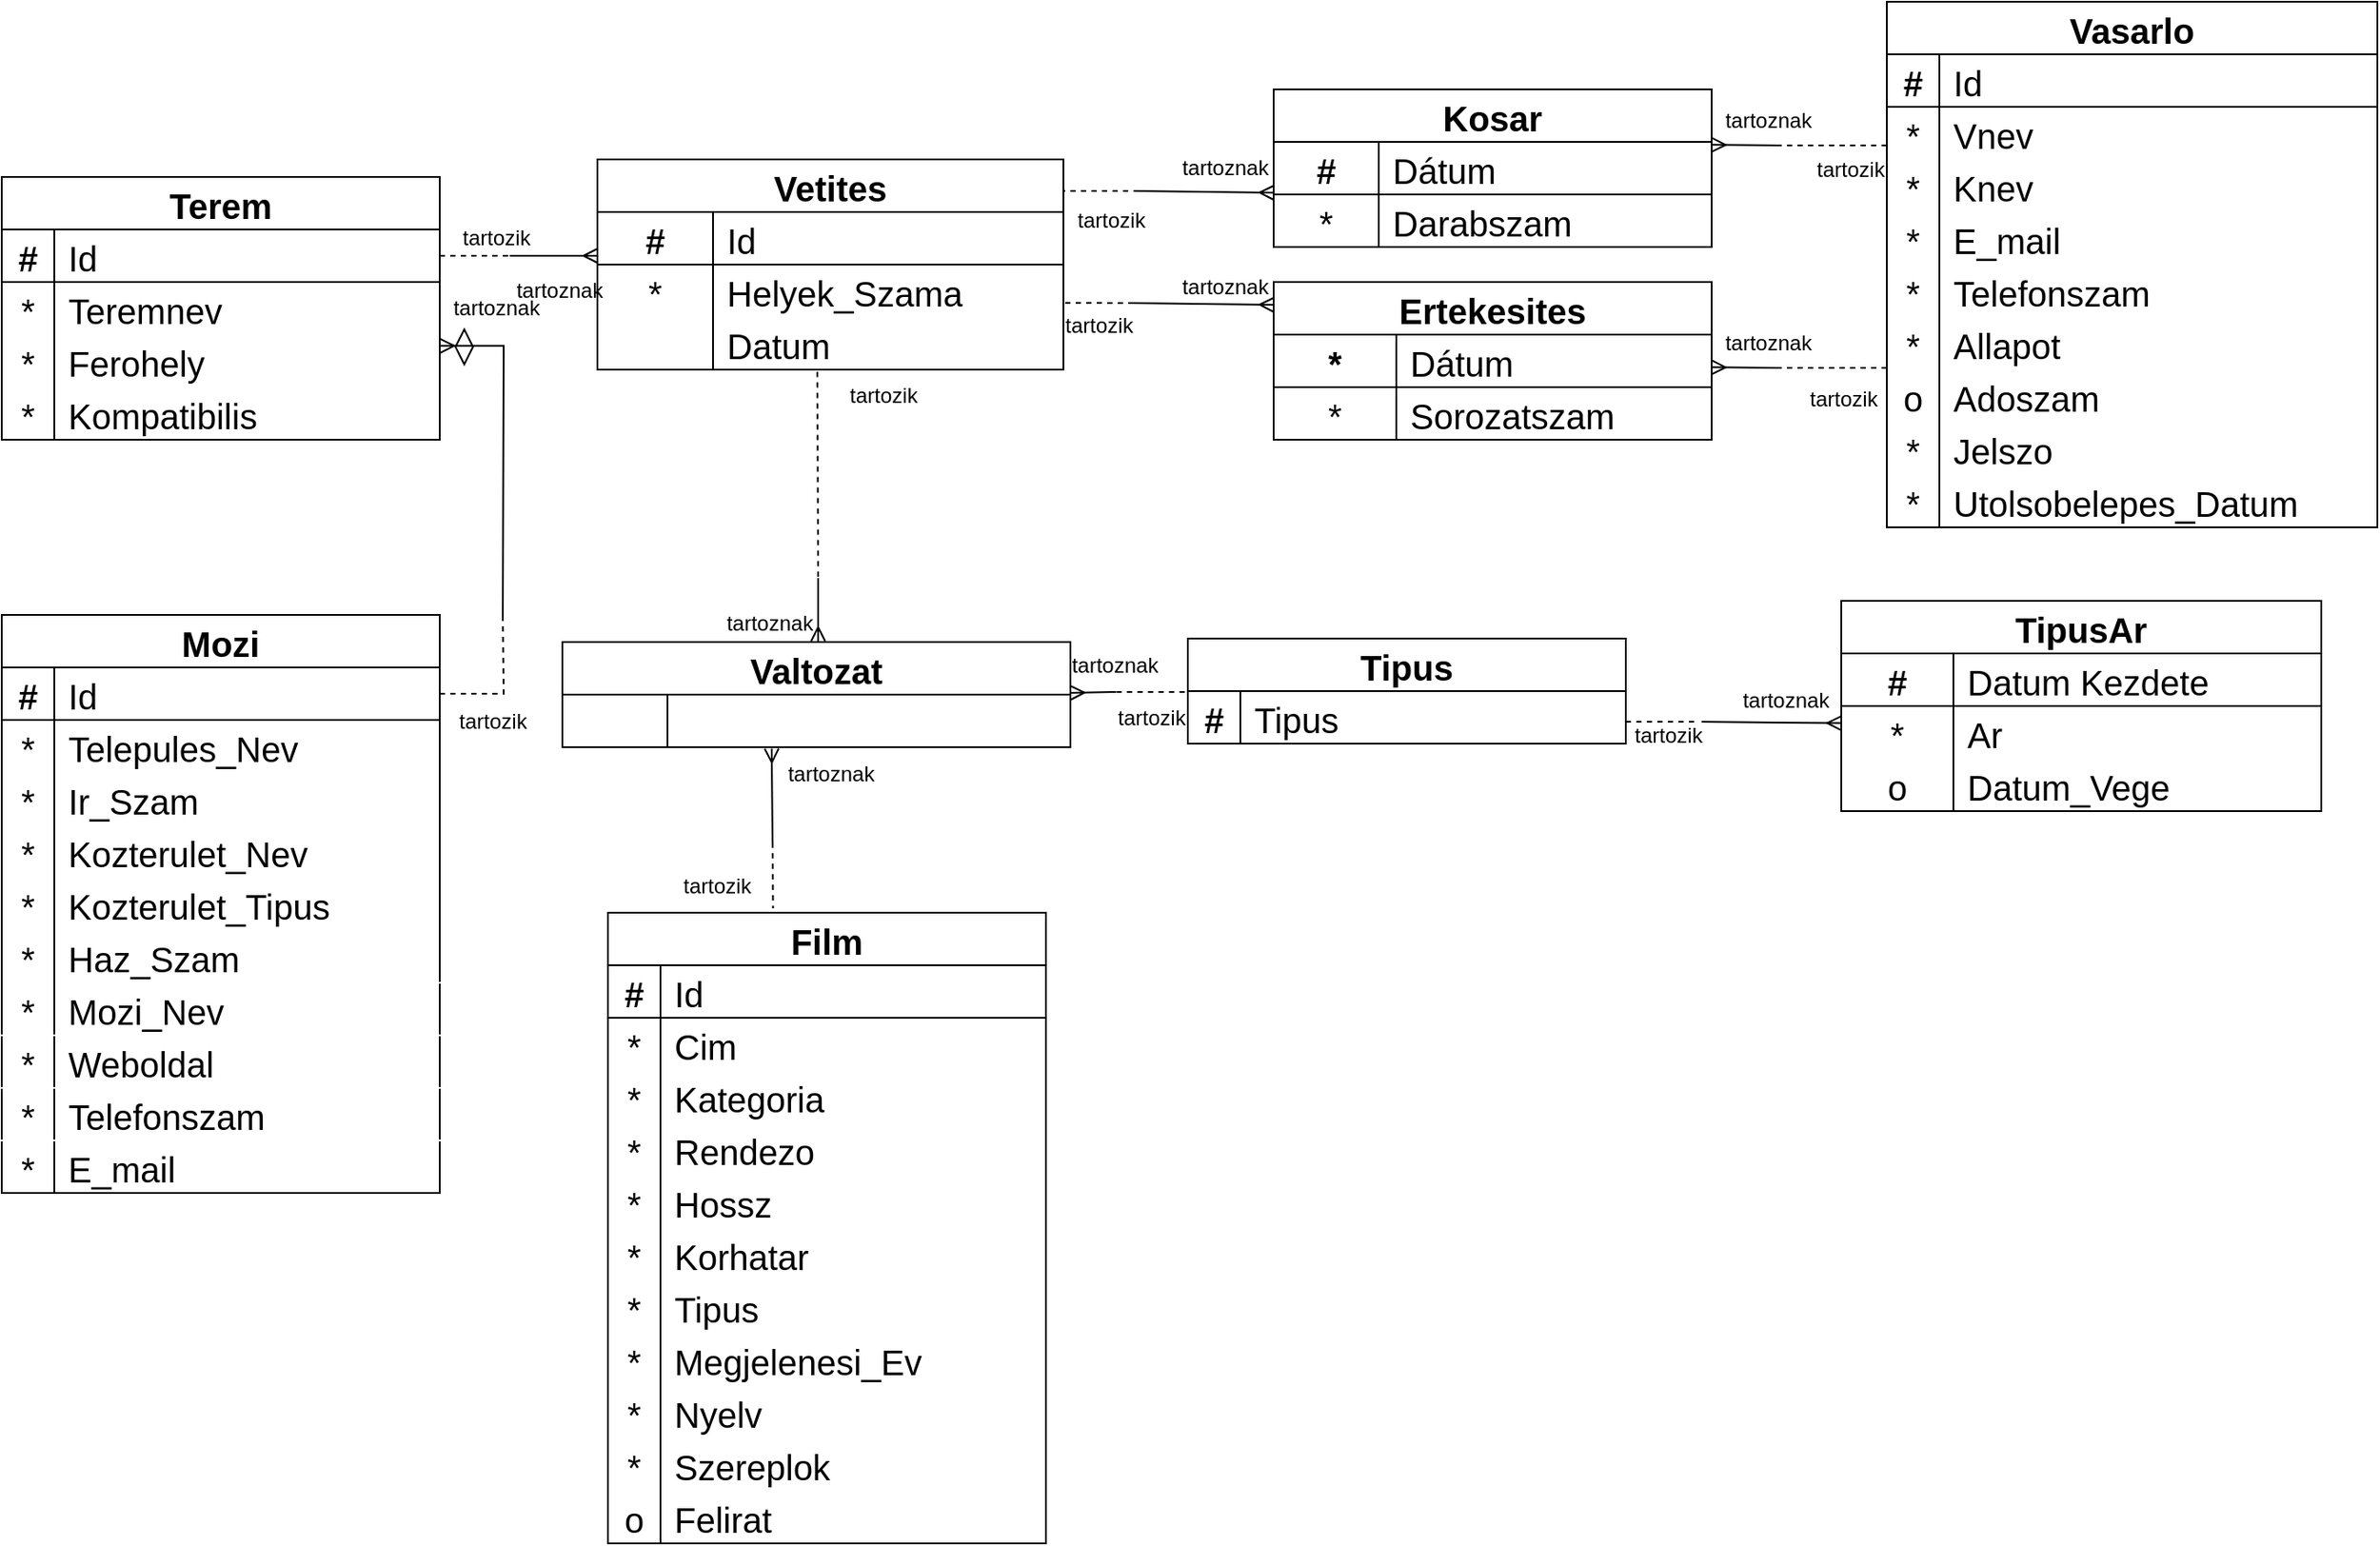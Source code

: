 <mxfile version="23.1.1" type="google">
  <diagram id="R2lEEEUBdFMjLlhIrx00" name="Page-1">
    <mxGraphModel grid="1" page="1" gridSize="10" guides="1" tooltips="1" connect="1" arrows="1" fold="1" pageScale="1" pageWidth="850" pageHeight="1100" math="0" shadow="0" extFonts="Permanent Marker^https://fonts.googleapis.com/css?family=Permanent+Marker">
      <root>
        <mxCell id="0" />
        <mxCell id="1" parent="0" />
        <mxCell id="OhS_zILh5ZkijewUsAzo-1" value="Film" style="shape=table;startSize=30;container=1;collapsible=1;childLayout=tableLayout;fixedRows=1;rowLines=0;fontStyle=1;align=center;resizeLast=1;fontSize=20;" vertex="1" parent="1">
          <mxGeometry x="440" y="640" width="250" height="360" as="geometry">
            <mxRectangle x="434" y="70" width="70" height="30" as="alternateBounds" />
          </mxGeometry>
        </mxCell>
        <mxCell id="OhS_zILh5ZkijewUsAzo-2" value="" style="shape=partialRectangle;collapsible=0;dropTarget=0;pointerEvents=0;fillColor=none;points=[[0,0.5],[1,0.5]];portConstraint=eastwest;top=0;left=0;right=0;bottom=1;fontSize=20;" vertex="1" parent="OhS_zILh5ZkijewUsAzo-1">
          <mxGeometry y="30" width="250" height="30" as="geometry" />
        </mxCell>
        <mxCell id="OhS_zILh5ZkijewUsAzo-3" value="#" style="shape=partialRectangle;overflow=hidden;connectable=0;fillColor=none;top=0;left=0;bottom=0;right=0;fontStyle=1;fontSize=20;" vertex="1" parent="OhS_zILh5ZkijewUsAzo-2">
          <mxGeometry width="30" height="30" as="geometry">
            <mxRectangle width="30" height="30" as="alternateBounds" />
          </mxGeometry>
        </mxCell>
        <mxCell id="OhS_zILh5ZkijewUsAzo-4" value="Id" style="shape=partialRectangle;overflow=hidden;connectable=0;fillColor=none;top=0;left=0;bottom=0;right=0;align=left;spacingLeft=6;fontStyle=0;fontSize=20;" vertex="1" parent="OhS_zILh5ZkijewUsAzo-2">
          <mxGeometry x="30" width="220" height="30" as="geometry">
            <mxRectangle width="220" height="30" as="alternateBounds" />
          </mxGeometry>
        </mxCell>
        <mxCell id="OhS_zILh5ZkijewUsAzo-5" value="" style="shape=partialRectangle;collapsible=0;dropTarget=0;pointerEvents=0;fillColor=none;points=[[0,0.5],[1,0.5]];portConstraint=eastwest;top=0;left=0;right=0;bottom=0;fontSize=20;" vertex="1" parent="OhS_zILh5ZkijewUsAzo-1">
          <mxGeometry y="60" width="250" height="30" as="geometry" />
        </mxCell>
        <mxCell id="OhS_zILh5ZkijewUsAzo-6" value="*" style="shape=partialRectangle;overflow=hidden;connectable=0;fillColor=none;top=0;left=0;bottom=0;right=0;fontSize=20;" vertex="1" parent="OhS_zILh5ZkijewUsAzo-5">
          <mxGeometry width="30" height="30" as="geometry">
            <mxRectangle width="30" height="30" as="alternateBounds" />
          </mxGeometry>
        </mxCell>
        <mxCell id="OhS_zILh5ZkijewUsAzo-7" value="Cim" style="shape=partialRectangle;overflow=hidden;connectable=0;fillColor=none;top=0;left=0;bottom=0;right=0;align=left;spacingLeft=6;fontSize=20;" vertex="1" parent="OhS_zILh5ZkijewUsAzo-5">
          <mxGeometry x="30" width="220" height="30" as="geometry">
            <mxRectangle width="220" height="30" as="alternateBounds" />
          </mxGeometry>
        </mxCell>
        <mxCell id="OhS_zILh5ZkijewUsAzo-8" value="" style="shape=partialRectangle;collapsible=0;dropTarget=0;pointerEvents=0;fillColor=none;points=[[0,0.5],[1,0.5]];portConstraint=eastwest;top=0;left=0;right=0;bottom=0;fontSize=20;" vertex="1" parent="OhS_zILh5ZkijewUsAzo-1">
          <mxGeometry y="90" width="250" height="30" as="geometry" />
        </mxCell>
        <mxCell id="OhS_zILh5ZkijewUsAzo-9" value="*" style="shape=partialRectangle;overflow=hidden;connectable=0;fillColor=none;top=0;left=0;bottom=0;right=0;fontSize=20;" vertex="1" parent="OhS_zILh5ZkijewUsAzo-8">
          <mxGeometry width="30" height="30" as="geometry">
            <mxRectangle width="30" height="30" as="alternateBounds" />
          </mxGeometry>
        </mxCell>
        <mxCell id="OhS_zILh5ZkijewUsAzo-10" value="Kategoria" style="shape=partialRectangle;overflow=hidden;connectable=0;fillColor=none;top=0;left=0;bottom=0;right=0;align=left;spacingLeft=6;fontSize=20;" vertex="1" parent="OhS_zILh5ZkijewUsAzo-8">
          <mxGeometry x="30" width="220" height="30" as="geometry">
            <mxRectangle width="220" height="30" as="alternateBounds" />
          </mxGeometry>
        </mxCell>
        <mxCell id="OhS_zILh5ZkijewUsAzo-11" value="" style="shape=partialRectangle;collapsible=0;dropTarget=0;pointerEvents=0;fillColor=none;points=[[0,0.5],[1,0.5]];portConstraint=eastwest;top=0;left=0;right=0;bottom=0;fontSize=20;" vertex="1" parent="OhS_zILh5ZkijewUsAzo-1">
          <mxGeometry y="120" width="250" height="30" as="geometry" />
        </mxCell>
        <mxCell id="OhS_zILh5ZkijewUsAzo-12" value="*" style="shape=partialRectangle;overflow=hidden;connectable=0;fillColor=none;top=0;left=0;bottom=0;right=0;fontSize=20;" vertex="1" parent="OhS_zILh5ZkijewUsAzo-11">
          <mxGeometry width="30" height="30" as="geometry">
            <mxRectangle width="30" height="30" as="alternateBounds" />
          </mxGeometry>
        </mxCell>
        <mxCell id="OhS_zILh5ZkijewUsAzo-13" value="Rendezo" style="shape=partialRectangle;overflow=hidden;connectable=0;fillColor=none;top=0;left=0;bottom=0;right=0;align=left;spacingLeft=6;fontSize=20;" vertex="1" parent="OhS_zILh5ZkijewUsAzo-11">
          <mxGeometry x="30" width="220" height="30" as="geometry">
            <mxRectangle width="220" height="30" as="alternateBounds" />
          </mxGeometry>
        </mxCell>
        <mxCell id="OhS_zILh5ZkijewUsAzo-14" value="" style="shape=partialRectangle;collapsible=0;dropTarget=0;pointerEvents=0;fillColor=none;points=[[0,0.5],[1,0.5]];portConstraint=eastwest;top=0;left=0;right=0;bottom=0;fontSize=20;" vertex="1" parent="OhS_zILh5ZkijewUsAzo-1">
          <mxGeometry y="150" width="250" height="30" as="geometry" />
        </mxCell>
        <mxCell id="OhS_zILh5ZkijewUsAzo-15" value="*" style="shape=partialRectangle;overflow=hidden;connectable=0;fillColor=none;top=0;left=0;bottom=0;right=0;fontSize=20;" vertex="1" parent="OhS_zILh5ZkijewUsAzo-14">
          <mxGeometry width="30" height="30" as="geometry">
            <mxRectangle width="30" height="30" as="alternateBounds" />
          </mxGeometry>
        </mxCell>
        <mxCell id="OhS_zILh5ZkijewUsAzo-16" value="Hossz" style="shape=partialRectangle;overflow=hidden;connectable=0;fillColor=none;top=0;left=0;bottom=0;right=0;align=left;spacingLeft=6;fontSize=20;" vertex="1" parent="OhS_zILh5ZkijewUsAzo-14">
          <mxGeometry x="30" width="220" height="30" as="geometry">
            <mxRectangle width="220" height="30" as="alternateBounds" />
          </mxGeometry>
        </mxCell>
        <mxCell id="OhS_zILh5ZkijewUsAzo-17" value="" style="shape=partialRectangle;collapsible=0;dropTarget=0;pointerEvents=0;fillColor=none;points=[[0,0.5],[1,0.5]];portConstraint=eastwest;top=0;left=0;right=0;bottom=0;fontSize=20;" vertex="1" parent="OhS_zILh5ZkijewUsAzo-1">
          <mxGeometry y="180" width="250" height="30" as="geometry" />
        </mxCell>
        <mxCell id="OhS_zILh5ZkijewUsAzo-18" value="*" style="shape=partialRectangle;overflow=hidden;connectable=0;fillColor=none;top=0;left=0;bottom=0;right=0;fontSize=20;" vertex="1" parent="OhS_zILh5ZkijewUsAzo-17">
          <mxGeometry width="30" height="30" as="geometry">
            <mxRectangle width="30" height="30" as="alternateBounds" />
          </mxGeometry>
        </mxCell>
        <mxCell id="OhS_zILh5ZkijewUsAzo-19" value="Korhatar" style="shape=partialRectangle;overflow=hidden;connectable=0;fillColor=none;top=0;left=0;bottom=0;right=0;align=left;spacingLeft=6;fontSize=20;" vertex="1" parent="OhS_zILh5ZkijewUsAzo-17">
          <mxGeometry x="30" width="220" height="30" as="geometry">
            <mxRectangle width="220" height="30" as="alternateBounds" />
          </mxGeometry>
        </mxCell>
        <mxCell id="OhS_zILh5ZkijewUsAzo-20" value="" style="shape=partialRectangle;collapsible=0;dropTarget=0;pointerEvents=0;fillColor=none;points=[[0,0.5],[1,0.5]];portConstraint=eastwest;top=0;left=0;right=0;bottom=0;fontSize=20;" vertex="1" parent="OhS_zILh5ZkijewUsAzo-1">
          <mxGeometry y="210" width="250" height="30" as="geometry" />
        </mxCell>
        <mxCell id="OhS_zILh5ZkijewUsAzo-21" value="*" style="shape=partialRectangle;overflow=hidden;connectable=0;fillColor=none;top=0;left=0;bottom=0;right=0;fontSize=20;" vertex="1" parent="OhS_zILh5ZkijewUsAzo-20">
          <mxGeometry width="30" height="30" as="geometry">
            <mxRectangle width="30" height="30" as="alternateBounds" />
          </mxGeometry>
        </mxCell>
        <mxCell id="OhS_zILh5ZkijewUsAzo-22" value="Tipus" style="shape=partialRectangle;overflow=hidden;connectable=0;fillColor=none;top=0;left=0;bottom=0;right=0;align=left;spacingLeft=6;fontSize=20;" vertex="1" parent="OhS_zILh5ZkijewUsAzo-20">
          <mxGeometry x="30" width="220" height="30" as="geometry">
            <mxRectangle width="220" height="30" as="alternateBounds" />
          </mxGeometry>
        </mxCell>
        <mxCell id="OhS_zILh5ZkijewUsAzo-23" value="" style="shape=partialRectangle;collapsible=0;dropTarget=0;pointerEvents=0;fillColor=none;points=[[0,0.5],[1,0.5]];portConstraint=eastwest;top=0;left=0;right=0;bottom=0;fontSize=20;" vertex="1" parent="OhS_zILh5ZkijewUsAzo-1">
          <mxGeometry y="240" width="250" height="30" as="geometry" />
        </mxCell>
        <mxCell id="OhS_zILh5ZkijewUsAzo-24" value="*" style="shape=partialRectangle;overflow=hidden;connectable=0;fillColor=none;top=0;left=0;bottom=0;right=0;fontSize=20;" vertex="1" parent="OhS_zILh5ZkijewUsAzo-23">
          <mxGeometry width="30" height="30" as="geometry">
            <mxRectangle width="30" height="30" as="alternateBounds" />
          </mxGeometry>
        </mxCell>
        <mxCell id="OhS_zILh5ZkijewUsAzo-25" value="Megjelenesi_Ev" style="shape=partialRectangle;overflow=hidden;connectable=0;fillColor=none;top=0;left=0;bottom=0;right=0;align=left;spacingLeft=6;fontSize=20;" vertex="1" parent="OhS_zILh5ZkijewUsAzo-23">
          <mxGeometry x="30" width="220" height="30" as="geometry">
            <mxRectangle width="220" height="30" as="alternateBounds" />
          </mxGeometry>
        </mxCell>
        <mxCell id="OhS_zILh5ZkijewUsAzo-26" value="" style="shape=partialRectangle;collapsible=0;dropTarget=0;pointerEvents=0;fillColor=none;points=[[0,0.5],[1,0.5]];portConstraint=eastwest;top=0;left=0;right=0;bottom=0;fontSize=20;" vertex="1" parent="OhS_zILh5ZkijewUsAzo-1">
          <mxGeometry y="270" width="250" height="30" as="geometry" />
        </mxCell>
        <mxCell id="OhS_zILh5ZkijewUsAzo-27" value="*" style="shape=partialRectangle;overflow=hidden;connectable=0;fillColor=none;top=0;left=0;bottom=0;right=0;fontSize=20;" vertex="1" parent="OhS_zILh5ZkijewUsAzo-26">
          <mxGeometry width="30" height="30" as="geometry">
            <mxRectangle width="30" height="30" as="alternateBounds" />
          </mxGeometry>
        </mxCell>
        <mxCell id="OhS_zILh5ZkijewUsAzo-28" value="Nyelv" style="shape=partialRectangle;overflow=hidden;connectable=0;fillColor=none;top=0;left=0;bottom=0;right=0;align=left;spacingLeft=6;fontSize=20;" vertex="1" parent="OhS_zILh5ZkijewUsAzo-26">
          <mxGeometry x="30" width="220" height="30" as="geometry">
            <mxRectangle width="220" height="30" as="alternateBounds" />
          </mxGeometry>
        </mxCell>
        <mxCell id="OhS_zILh5ZkijewUsAzo-29" value="" style="shape=partialRectangle;collapsible=0;dropTarget=0;pointerEvents=0;fillColor=none;points=[[0,0.5],[1,0.5]];portConstraint=eastwest;top=0;left=0;right=0;bottom=0;fontSize=20;" vertex="1" parent="OhS_zILh5ZkijewUsAzo-1">
          <mxGeometry y="300" width="250" height="30" as="geometry" />
        </mxCell>
        <mxCell id="OhS_zILh5ZkijewUsAzo-30" value="*" style="shape=partialRectangle;overflow=hidden;connectable=0;fillColor=none;top=0;left=0;bottom=0;right=0;fontSize=20;" vertex="1" parent="OhS_zILh5ZkijewUsAzo-29">
          <mxGeometry width="30" height="30" as="geometry">
            <mxRectangle width="30" height="30" as="alternateBounds" />
          </mxGeometry>
        </mxCell>
        <mxCell id="OhS_zILh5ZkijewUsAzo-31" value="Szereplok" style="shape=partialRectangle;overflow=hidden;connectable=0;fillColor=none;top=0;left=0;bottom=0;right=0;align=left;spacingLeft=6;fontSize=20;" vertex="1" parent="OhS_zILh5ZkijewUsAzo-29">
          <mxGeometry x="30" width="220" height="30" as="geometry">
            <mxRectangle width="220" height="30" as="alternateBounds" />
          </mxGeometry>
        </mxCell>
        <mxCell id="OhS_zILh5ZkijewUsAzo-32" value="" style="shape=partialRectangle;collapsible=0;dropTarget=0;pointerEvents=0;fillColor=none;points=[[0,0.5],[1,0.5]];portConstraint=eastwest;top=0;left=0;right=0;bottom=0;fontSize=20;" vertex="1" parent="OhS_zILh5ZkijewUsAzo-1">
          <mxGeometry y="330" width="250" height="30" as="geometry" />
        </mxCell>
        <mxCell id="OhS_zILh5ZkijewUsAzo-33" value="o" style="shape=partialRectangle;overflow=hidden;connectable=0;fillColor=none;top=0;left=0;bottom=0;right=0;fontSize=20;" vertex="1" parent="OhS_zILh5ZkijewUsAzo-32">
          <mxGeometry width="30" height="30" as="geometry">
            <mxRectangle width="30" height="30" as="alternateBounds" />
          </mxGeometry>
        </mxCell>
        <mxCell id="OhS_zILh5ZkijewUsAzo-34" value="Felirat" style="shape=partialRectangle;overflow=hidden;connectable=0;fillColor=none;top=0;left=0;bottom=0;right=0;align=left;spacingLeft=6;fontSize=20;" vertex="1" parent="OhS_zILh5ZkijewUsAzo-32">
          <mxGeometry x="30" width="220" height="30" as="geometry">
            <mxRectangle width="220" height="30" as="alternateBounds" />
          </mxGeometry>
        </mxCell>
        <object label="Mozi" k="" id="OhS_zILh5ZkijewUsAzo-35">
          <mxCell style="shape=table;startSize=30;container=1;collapsible=1;childLayout=tableLayout;fixedRows=1;rowLines=0;fontStyle=1;align=center;resizeLast=1;strokeColor=default;fontSize=20;strokeWidth=1;perimeterSpacing=0;rounded=0;shadow=0;swimlaneLine=1;columnLines=1;horizontal=1;top=1;bottom=1;" vertex="1" parent="1">
            <mxGeometry x="94" y="470" width="250" height="330" as="geometry" />
          </mxCell>
        </object>
        <mxCell id="OhS_zILh5ZkijewUsAzo-36" value="" style="shape=partialRectangle;collapsible=0;dropTarget=0;pointerEvents=0;fillColor=none;points=[[0,0.5],[1,0.5]];portConstraint=eastwest;top=0;left=0;right=0;bottom=1;fontSize=20;" vertex="1" parent="OhS_zILh5ZkijewUsAzo-35">
          <mxGeometry y="30" width="250" height="30" as="geometry" />
        </mxCell>
        <mxCell id="OhS_zILh5ZkijewUsAzo-37" value="#" style="shape=partialRectangle;overflow=hidden;connectable=0;fillColor=none;top=0;left=0;bottom=0;right=0;fontStyle=1;fontSize=20;" vertex="1" parent="OhS_zILh5ZkijewUsAzo-36">
          <mxGeometry width="30" height="30" as="geometry">
            <mxRectangle width="30" height="30" as="alternateBounds" />
          </mxGeometry>
        </mxCell>
        <mxCell id="OhS_zILh5ZkijewUsAzo-38" value="Id" style="shape=partialRectangle;overflow=hidden;connectable=0;fillColor=none;top=0;left=0;bottom=0;right=0;align=left;spacingLeft=6;fontStyle=0;fontSize=20;" vertex="1" parent="OhS_zILh5ZkijewUsAzo-36">
          <mxGeometry x="30" width="220" height="30" as="geometry">
            <mxRectangle width="220" height="30" as="alternateBounds" />
          </mxGeometry>
        </mxCell>
        <mxCell id="OhS_zILh5ZkijewUsAzo-39" value="" style="shape=partialRectangle;collapsible=0;dropTarget=0;pointerEvents=0;fillColor=none;points=[[0,0.5],[1,0.5]];portConstraint=eastwest;top=0;left=0;right=0;bottom=0;fontSize=20;" vertex="1" parent="OhS_zILh5ZkijewUsAzo-35">
          <mxGeometry y="60" width="250" height="30" as="geometry" />
        </mxCell>
        <mxCell id="OhS_zILh5ZkijewUsAzo-40" value="*" style="shape=partialRectangle;overflow=hidden;connectable=0;fillColor=none;top=0;left=0;bottom=0;right=0;fontSize=20;" vertex="1" parent="OhS_zILh5ZkijewUsAzo-39">
          <mxGeometry width="30" height="30" as="geometry">
            <mxRectangle width="30" height="30" as="alternateBounds" />
          </mxGeometry>
        </mxCell>
        <mxCell id="OhS_zILh5ZkijewUsAzo-41" value="Telepules_Nev" style="shape=partialRectangle;overflow=hidden;connectable=0;fillColor=none;top=0;left=0;bottom=0;right=0;align=left;spacingLeft=6;fontSize=20;" vertex="1" parent="OhS_zILh5ZkijewUsAzo-39">
          <mxGeometry x="30" width="220" height="30" as="geometry">
            <mxRectangle width="220" height="30" as="alternateBounds" />
          </mxGeometry>
        </mxCell>
        <mxCell id="OhS_zILh5ZkijewUsAzo-42" value="" style="shape=partialRectangle;collapsible=0;dropTarget=0;pointerEvents=0;fillColor=none;points=[[0,0.5],[1,0.5]];portConstraint=eastwest;top=0;left=0;right=0;bottom=0;fontSize=20;" vertex="1" parent="OhS_zILh5ZkijewUsAzo-35">
          <mxGeometry y="90" width="250" height="30" as="geometry" />
        </mxCell>
        <mxCell id="OhS_zILh5ZkijewUsAzo-43" value="*" style="shape=partialRectangle;overflow=hidden;connectable=0;fillColor=none;top=0;left=0;bottom=0;right=0;fontSize=20;" vertex="1" parent="OhS_zILh5ZkijewUsAzo-42">
          <mxGeometry width="30" height="30" as="geometry">
            <mxRectangle width="30" height="30" as="alternateBounds" />
          </mxGeometry>
        </mxCell>
        <mxCell id="OhS_zILh5ZkijewUsAzo-44" value="Ir_Szam" style="shape=partialRectangle;overflow=hidden;connectable=0;fillColor=none;top=0;left=0;bottom=0;right=0;align=left;spacingLeft=6;fontSize=20;" vertex="1" parent="OhS_zILh5ZkijewUsAzo-42">
          <mxGeometry x="30" width="220" height="30" as="geometry">
            <mxRectangle width="220" height="30" as="alternateBounds" />
          </mxGeometry>
        </mxCell>
        <mxCell id="OhS_zILh5ZkijewUsAzo-45" value="" style="shape=partialRectangle;collapsible=0;dropTarget=0;pointerEvents=0;fillColor=none;points=[[0,0.5],[1,0.5]];portConstraint=eastwest;top=0;left=0;right=0;bottom=0;fontSize=20;" vertex="1" parent="OhS_zILh5ZkijewUsAzo-35">
          <mxGeometry y="120" width="250" height="30" as="geometry" />
        </mxCell>
        <mxCell id="OhS_zILh5ZkijewUsAzo-46" value="*" style="shape=partialRectangle;overflow=hidden;connectable=0;fillColor=none;top=0;left=0;bottom=0;right=0;fontSize=20;" vertex="1" parent="OhS_zILh5ZkijewUsAzo-45">
          <mxGeometry width="30" height="30" as="geometry">
            <mxRectangle width="30" height="30" as="alternateBounds" />
          </mxGeometry>
        </mxCell>
        <mxCell id="OhS_zILh5ZkijewUsAzo-47" value="Kozterulet_Nev" style="shape=partialRectangle;overflow=hidden;connectable=0;fillColor=none;top=0;left=0;bottom=0;right=0;align=left;spacingLeft=6;fontSize=20;" vertex="1" parent="OhS_zILh5ZkijewUsAzo-45">
          <mxGeometry x="30" width="220" height="30" as="geometry">
            <mxRectangle width="220" height="30" as="alternateBounds" />
          </mxGeometry>
        </mxCell>
        <mxCell id="OhS_zILh5ZkijewUsAzo-48" value="" style="shape=partialRectangle;collapsible=0;dropTarget=0;pointerEvents=0;fillColor=none;points=[[0,0.5],[1,0.5]];portConstraint=eastwest;top=0;left=0;right=0;bottom=0;fontSize=20;" vertex="1" parent="OhS_zILh5ZkijewUsAzo-35">
          <mxGeometry y="150" width="250" height="30" as="geometry" />
        </mxCell>
        <mxCell id="OhS_zILh5ZkijewUsAzo-49" value="*" style="shape=partialRectangle;overflow=hidden;connectable=0;fillColor=none;top=0;left=0;bottom=0;right=0;fontSize=20;" vertex="1" parent="OhS_zILh5ZkijewUsAzo-48">
          <mxGeometry width="30" height="30" as="geometry">
            <mxRectangle width="30" height="30" as="alternateBounds" />
          </mxGeometry>
        </mxCell>
        <mxCell id="OhS_zILh5ZkijewUsAzo-50" value="Kozterulet_Tipus" style="shape=partialRectangle;overflow=hidden;connectable=0;fillColor=none;top=0;left=0;bottom=0;right=0;align=left;spacingLeft=6;fontSize=20;strokeColor=default;" vertex="1" parent="OhS_zILh5ZkijewUsAzo-48">
          <mxGeometry x="30" width="220" height="30" as="geometry">
            <mxRectangle width="220" height="30" as="alternateBounds" />
          </mxGeometry>
        </mxCell>
        <mxCell id="OhS_zILh5ZkijewUsAzo-51" value="" style="shape=partialRectangle;collapsible=0;dropTarget=0;pointerEvents=0;fillColor=none;points=[[0,0.5],[1,0.5]];portConstraint=eastwest;top=0;left=0;right=0;bottom=1;movable=1;resizable=1;rotatable=1;deletable=1;editable=1;locked=0;connectable=1;fontSize=20;strokeColor=#FFFFFF;dashed=1;" vertex="1" parent="OhS_zILh5ZkijewUsAzo-35">
          <mxGeometry y="180" width="250" height="30" as="geometry" />
        </mxCell>
        <mxCell id="OhS_zILh5ZkijewUsAzo-52" value="*" style="shape=partialRectangle;overflow=hidden;connectable=0;fillColor=none;top=0;left=0;bottom=0;right=0;fontStyle=0;fontSize=20;" vertex="1" parent="OhS_zILh5ZkijewUsAzo-51">
          <mxGeometry width="30" height="30" as="geometry">
            <mxRectangle width="30" height="30" as="alternateBounds" />
          </mxGeometry>
        </mxCell>
        <mxCell id="OhS_zILh5ZkijewUsAzo-53" value="Haz_Szam" style="shape=partialRectangle;overflow=hidden;connectable=1;fillColor=none;top=0;left=0;bottom=0;right=0;align=left;spacingLeft=6;fontStyle=0;movable=1;resizable=1;rotatable=1;deletable=1;editable=1;locked=0;fontSize=20;" vertex="1" parent="OhS_zILh5ZkijewUsAzo-51">
          <mxGeometry x="30" width="220" height="30" as="geometry">
            <mxRectangle width="220" height="30" as="alternateBounds" />
          </mxGeometry>
        </mxCell>
        <mxCell id="OhS_zILh5ZkijewUsAzo-54" value="" style="shape=partialRectangle;collapsible=0;dropTarget=0;pointerEvents=0;fillColor=none;points=[[0,0.5],[1,0.5]];portConstraint=eastwest;top=0;left=0;right=0;bottom=1;movable=1;resizable=1;rotatable=1;deletable=1;editable=1;locked=0;connectable=1;strokeColor=#FFFFFF;fontSize=20;" vertex="1" parent="OhS_zILh5ZkijewUsAzo-35">
          <mxGeometry y="210" width="250" height="30" as="geometry" />
        </mxCell>
        <mxCell id="OhS_zILh5ZkijewUsAzo-55" value="*" style="shape=partialRectangle;overflow=hidden;connectable=0;fillColor=none;top=0;left=0;bottom=0;right=0;fontStyle=0;fontSize=20;" vertex="1" parent="OhS_zILh5ZkijewUsAzo-54">
          <mxGeometry width="30" height="30" as="geometry">
            <mxRectangle width="30" height="30" as="alternateBounds" />
          </mxGeometry>
        </mxCell>
        <mxCell id="OhS_zILh5ZkijewUsAzo-56" value="Mozi_Nev" style="shape=partialRectangle;overflow=hidden;connectable=1;fillColor=none;top=0;left=0;bottom=0;right=0;align=left;spacingLeft=6;fontStyle=0;movable=1;resizable=1;rotatable=1;deletable=1;editable=1;locked=0;strokeColor=inherit;fontSize=20;" vertex="1" parent="OhS_zILh5ZkijewUsAzo-54">
          <mxGeometry x="30" width="220" height="30" as="geometry">
            <mxRectangle width="220" height="30" as="alternateBounds" />
          </mxGeometry>
        </mxCell>
        <mxCell id="OhS_zILh5ZkijewUsAzo-57" value="" style="shape=partialRectangle;collapsible=0;dropTarget=0;pointerEvents=0;fillColor=none;points=[[0,0.5],[1,0.5]];portConstraint=eastwest;top=0;left=0;right=0;bottom=1;movable=1;resizable=1;rotatable=1;deletable=1;editable=1;locked=0;connectable=1;fontSize=20;strokeColor=#FFFFFF;" vertex="1" parent="OhS_zILh5ZkijewUsAzo-35">
          <mxGeometry y="240" width="250" height="30" as="geometry" />
        </mxCell>
        <mxCell id="OhS_zILh5ZkijewUsAzo-58" value="*" style="shape=partialRectangle;overflow=hidden;connectable=0;fillColor=none;top=0;left=0;bottom=0;right=0;fontStyle=0;fontSize=20;" vertex="1" parent="OhS_zILh5ZkijewUsAzo-57">
          <mxGeometry width="30" height="30" as="geometry">
            <mxRectangle width="30" height="30" as="alternateBounds" />
          </mxGeometry>
        </mxCell>
        <mxCell id="OhS_zILh5ZkijewUsAzo-59" value="Weboldal" style="shape=partialRectangle;overflow=hidden;connectable=1;fillColor=none;top=0;left=0;bottom=0;right=0;align=left;spacingLeft=6;fontStyle=0;movable=1;resizable=1;rotatable=1;deletable=1;editable=1;locked=0;strokeColor=inherit;fontSize=20;" vertex="1" parent="OhS_zILh5ZkijewUsAzo-57">
          <mxGeometry x="30" width="220" height="30" as="geometry">
            <mxRectangle width="220" height="30" as="alternateBounds" />
          </mxGeometry>
        </mxCell>
        <mxCell id="OhS_zILh5ZkijewUsAzo-60" value="" style="shape=partialRectangle;collapsible=0;dropTarget=0;pointerEvents=0;fillColor=none;points=[[0,0.5],[1,0.5]];portConstraint=eastwest;top=0;left=0;right=0;bottom=1;movable=1;resizable=1;rotatable=1;deletable=1;editable=1;locked=0;connectable=1;fontSize=20;strokeColor=#FFFFFF;" vertex="1" parent="OhS_zILh5ZkijewUsAzo-35">
          <mxGeometry y="270" width="250" height="30" as="geometry" />
        </mxCell>
        <mxCell id="OhS_zILh5ZkijewUsAzo-61" value="*" style="shape=partialRectangle;overflow=hidden;connectable=0;fillColor=none;top=0;left=0;bottom=0;right=0;fontStyle=0;fontSize=20;" vertex="1" parent="OhS_zILh5ZkijewUsAzo-60">
          <mxGeometry width="30" height="30" as="geometry">
            <mxRectangle width="30" height="30" as="alternateBounds" />
          </mxGeometry>
        </mxCell>
        <mxCell id="OhS_zILh5ZkijewUsAzo-62" value="Telefonszam" style="shape=partialRectangle;overflow=hidden;connectable=1;fillColor=none;top=0;left=0;bottom=0;right=0;align=left;spacingLeft=6;fontStyle=0;movable=1;resizable=1;rotatable=1;deletable=1;editable=1;locked=0;strokeColor=inherit;fontSize=20;" vertex="1" parent="OhS_zILh5ZkijewUsAzo-60">
          <mxGeometry x="30" width="220" height="30" as="geometry">
            <mxRectangle width="220" height="30" as="alternateBounds" />
          </mxGeometry>
        </mxCell>
        <mxCell id="OhS_zILh5ZkijewUsAzo-63" value="" style="shape=partialRectangle;collapsible=0;dropTarget=0;pointerEvents=0;fillColor=none;points=[[0,0.5],[1,0.5]];portConstraint=eastwest;top=0;left=0;right=0;bottom=1;movable=1;resizable=1;rotatable=1;deletable=1;editable=1;locked=0;connectable=1;fontSize=20;" vertex="1" parent="OhS_zILh5ZkijewUsAzo-35">
          <mxGeometry y="300" width="250" height="30" as="geometry" />
        </mxCell>
        <mxCell id="OhS_zILh5ZkijewUsAzo-64" value="*" style="shape=partialRectangle;overflow=hidden;connectable=0;fillColor=none;top=0;left=0;bottom=0;right=0;fontStyle=0;fontSize=20;" vertex="1" parent="OhS_zILh5ZkijewUsAzo-63">
          <mxGeometry width="30" height="30" as="geometry">
            <mxRectangle width="30" height="30" as="alternateBounds" />
          </mxGeometry>
        </mxCell>
        <mxCell id="OhS_zILh5ZkijewUsAzo-65" value="E_mail" style="shape=partialRectangle;overflow=hidden;connectable=1;fillColor=none;top=0;left=0;bottom=0;right=0;align=left;spacingLeft=6;fontStyle=0;movable=1;resizable=1;rotatable=1;deletable=1;editable=1;locked=0;fontSize=20;" vertex="1" parent="OhS_zILh5ZkijewUsAzo-63">
          <mxGeometry x="30" width="220" height="30" as="geometry">
            <mxRectangle width="220" height="30" as="alternateBounds" />
          </mxGeometry>
        </mxCell>
        <object label="Terem" k="" id="OhS_zILh5ZkijewUsAzo-66">
          <mxCell style="shape=table;startSize=30;container=1;collapsible=1;childLayout=tableLayout;fixedRows=1;rowLines=0;fontStyle=1;align=center;resizeLast=1;fontSize=20;" vertex="1" parent="1">
            <mxGeometry x="94" y="220" width="250" height="150" as="geometry">
              <mxRectangle x="120" y="410" width="110" height="30" as="alternateBounds" />
            </mxGeometry>
          </mxCell>
        </object>
        <mxCell id="OhS_zILh5ZkijewUsAzo-67" value="" style="shape=partialRectangle;collapsible=0;dropTarget=0;pointerEvents=0;fillColor=none;points=[[0,0.5],[1,0.5]];portConstraint=eastwest;top=0;left=0;right=0;bottom=1;fontSize=20;" vertex="1" parent="OhS_zILh5ZkijewUsAzo-66">
          <mxGeometry y="30" width="250" height="30" as="geometry" />
        </mxCell>
        <mxCell id="OhS_zILh5ZkijewUsAzo-68" value="#" style="shape=partialRectangle;overflow=hidden;connectable=0;fillColor=none;top=0;left=0;bottom=0;right=0;fontStyle=1;fontSize=20;" vertex="1" parent="OhS_zILh5ZkijewUsAzo-67">
          <mxGeometry width="30" height="30" as="geometry">
            <mxRectangle width="30" height="30" as="alternateBounds" />
          </mxGeometry>
        </mxCell>
        <mxCell id="OhS_zILh5ZkijewUsAzo-69" value="Id" style="shape=partialRectangle;overflow=hidden;connectable=0;fillColor=none;top=0;left=0;bottom=0;right=0;align=left;spacingLeft=6;fontStyle=0;fontSize=20;" vertex="1" parent="OhS_zILh5ZkijewUsAzo-67">
          <mxGeometry x="30" width="220" height="30" as="geometry">
            <mxRectangle width="220" height="30" as="alternateBounds" />
          </mxGeometry>
        </mxCell>
        <mxCell id="OhS_zILh5ZkijewUsAzo-73" value="" style="shape=partialRectangle;collapsible=0;dropTarget=0;pointerEvents=0;fillColor=none;points=[[0,0.5],[1,0.5]];portConstraint=eastwest;top=0;left=0;right=0;bottom=0;fontSize=20;" vertex="1" parent="OhS_zILh5ZkijewUsAzo-66">
          <mxGeometry y="60" width="250" height="30" as="geometry" />
        </mxCell>
        <mxCell id="OhS_zILh5ZkijewUsAzo-74" value="*" style="shape=partialRectangle;overflow=hidden;connectable=0;fillColor=none;top=0;left=0;bottom=0;right=0;fontSize=20;" vertex="1" parent="OhS_zILh5ZkijewUsAzo-73">
          <mxGeometry width="30" height="30" as="geometry">
            <mxRectangle width="30" height="30" as="alternateBounds" />
          </mxGeometry>
        </mxCell>
        <mxCell id="OhS_zILh5ZkijewUsAzo-75" value="Teremnev" style="shape=partialRectangle;overflow=hidden;connectable=0;fillColor=none;top=0;left=0;bottom=0;right=0;align=left;spacingLeft=6;fontSize=20;" vertex="1" parent="OhS_zILh5ZkijewUsAzo-73">
          <mxGeometry x="30" width="220" height="30" as="geometry">
            <mxRectangle width="220" height="30" as="alternateBounds" />
          </mxGeometry>
        </mxCell>
        <mxCell id="OhS_zILh5ZkijewUsAzo-76" value="" style="shape=partialRectangle;collapsible=0;dropTarget=0;pointerEvents=0;fillColor=none;points=[[0,0.5],[1,0.5]];portConstraint=eastwest;top=0;left=0;right=0;bottom=0;fontSize=20;" vertex="1" parent="OhS_zILh5ZkijewUsAzo-66">
          <mxGeometry y="90" width="250" height="30" as="geometry" />
        </mxCell>
        <mxCell id="OhS_zILh5ZkijewUsAzo-77" value="*" style="shape=partialRectangle;overflow=hidden;connectable=0;fillColor=none;top=0;left=0;bottom=0;right=0;fontSize=20;" vertex="1" parent="OhS_zILh5ZkijewUsAzo-76">
          <mxGeometry width="30" height="30" as="geometry">
            <mxRectangle width="30" height="30" as="alternateBounds" />
          </mxGeometry>
        </mxCell>
        <mxCell id="OhS_zILh5ZkijewUsAzo-78" value="Ferohely" style="shape=partialRectangle;overflow=hidden;connectable=0;fillColor=none;top=0;left=0;bottom=0;right=0;align=left;spacingLeft=6;fontSize=20;" vertex="1" parent="OhS_zILh5ZkijewUsAzo-76">
          <mxGeometry x="30" width="220" height="30" as="geometry">
            <mxRectangle width="220" height="30" as="alternateBounds" />
          </mxGeometry>
        </mxCell>
        <mxCell id="OhS_zILh5ZkijewUsAzo-79" value="" style="shape=partialRectangle;collapsible=0;dropTarget=0;pointerEvents=0;fillColor=none;points=[[0,0.5],[1,0.5]];portConstraint=eastwest;top=0;left=0;right=0;bottom=0;fontSize=20;" vertex="1" parent="OhS_zILh5ZkijewUsAzo-66">
          <mxGeometry y="120" width="250" height="30" as="geometry" />
        </mxCell>
        <mxCell id="OhS_zILh5ZkijewUsAzo-80" value="*" style="shape=partialRectangle;overflow=hidden;connectable=0;fillColor=none;top=0;left=0;bottom=0;right=0;fontSize=20;" vertex="1" parent="OhS_zILh5ZkijewUsAzo-79">
          <mxGeometry width="30" height="30" as="geometry">
            <mxRectangle width="30" height="30" as="alternateBounds" />
          </mxGeometry>
        </mxCell>
        <mxCell id="OhS_zILh5ZkijewUsAzo-81" value="Kompatibilis" style="shape=partialRectangle;overflow=hidden;connectable=0;fillColor=none;top=0;left=0;bottom=0;right=0;align=left;spacingLeft=6;fontSize=20;" vertex="1" parent="OhS_zILh5ZkijewUsAzo-79">
          <mxGeometry x="30" width="220" height="30" as="geometry">
            <mxRectangle width="220" height="30" as="alternateBounds" />
          </mxGeometry>
        </mxCell>
        <mxCell id="OhS_zILh5ZkijewUsAzo-82" value="TipusAr" style="shape=table;startSize=30;container=1;collapsible=1;childLayout=tableLayout;fixedRows=1;rowLines=0;fontStyle=1;align=center;resizeLast=1;fontSize=20;" vertex="1" parent="1">
          <mxGeometry x="1144" y="462" width="274.0" height="120" as="geometry" />
        </mxCell>
        <mxCell id="OhS_zILh5ZkijewUsAzo-83" value="" style="shape=partialRectangle;collapsible=0;dropTarget=0;pointerEvents=0;fillColor=none;points=[[0,0.5],[1,0.5]];portConstraint=eastwest;top=0;left=0;right=0;bottom=1;fontSize=20;" vertex="1" parent="OhS_zILh5ZkijewUsAzo-82">
          <mxGeometry y="30" width="274.0" height="30" as="geometry" />
        </mxCell>
        <mxCell id="OhS_zILh5ZkijewUsAzo-84" value="#" style="shape=partialRectangle;overflow=hidden;connectable=0;fillColor=none;top=0;left=0;bottom=0;right=0;fontStyle=1;fontSize=20;" vertex="1" parent="OhS_zILh5ZkijewUsAzo-83">
          <mxGeometry width="64" height="30" as="geometry">
            <mxRectangle width="64" height="30" as="alternateBounds" />
          </mxGeometry>
        </mxCell>
        <mxCell id="OhS_zILh5ZkijewUsAzo-85" value="Datum Kezdete" style="shape=partialRectangle;overflow=hidden;connectable=0;fillColor=none;top=0;left=0;bottom=0;right=0;align=left;spacingLeft=6;fontStyle=0;fontSize=20;" vertex="1" parent="OhS_zILh5ZkijewUsAzo-83">
          <mxGeometry x="64" width="210.0" height="30" as="geometry">
            <mxRectangle width="210.0" height="30" as="alternateBounds" />
          </mxGeometry>
        </mxCell>
        <mxCell id="OhS_zILh5ZkijewUsAzo-90" value="" style="shape=partialRectangle;collapsible=0;dropTarget=0;pointerEvents=0;fillColor=none;points=[[0,0.5],[1,0.5]];portConstraint=eastwest;top=0;left=0;right=0;bottom=0;fontSize=20;" vertex="1" parent="OhS_zILh5ZkijewUsAzo-82">
          <mxGeometry y="60" width="274.0" height="30" as="geometry" />
        </mxCell>
        <mxCell id="OhS_zILh5ZkijewUsAzo-91" value="*" style="shape=partialRectangle;overflow=hidden;connectable=0;fillColor=none;top=0;left=0;bottom=0;right=0;fontSize=20;" vertex="1" parent="OhS_zILh5ZkijewUsAzo-90">
          <mxGeometry width="64" height="30" as="geometry">
            <mxRectangle width="64" height="30" as="alternateBounds" />
          </mxGeometry>
        </mxCell>
        <mxCell id="OhS_zILh5ZkijewUsAzo-92" value="Ar" style="shape=partialRectangle;overflow=hidden;connectable=0;fillColor=none;top=0;left=0;bottom=0;right=0;align=left;spacingLeft=6;fontSize=20;" vertex="1" parent="OhS_zILh5ZkijewUsAzo-90">
          <mxGeometry x="64" width="210.0" height="30" as="geometry">
            <mxRectangle width="210.0" height="30" as="alternateBounds" />
          </mxGeometry>
        </mxCell>
        <mxCell id="OhS_zILh5ZkijewUsAzo-93" value="" style="shape=partialRectangle;collapsible=0;dropTarget=0;pointerEvents=0;fillColor=none;points=[[0,0.5],[1,0.5]];portConstraint=eastwest;top=0;left=0;right=0;bottom=0;fontSize=20;" vertex="1" parent="OhS_zILh5ZkijewUsAzo-82">
          <mxGeometry y="90" width="274.0" height="30" as="geometry" />
        </mxCell>
        <mxCell id="OhS_zILh5ZkijewUsAzo-94" value="o" style="shape=partialRectangle;overflow=hidden;connectable=0;fillColor=none;top=0;left=0;bottom=0;right=0;fontSize=20;" vertex="1" parent="OhS_zILh5ZkijewUsAzo-93">
          <mxGeometry width="64" height="30" as="geometry">
            <mxRectangle width="64" height="30" as="alternateBounds" />
          </mxGeometry>
        </mxCell>
        <mxCell id="OhS_zILh5ZkijewUsAzo-95" value="Datum_Vege" style="shape=partialRectangle;overflow=hidden;connectable=0;fillColor=none;top=0;left=0;bottom=0;right=0;align=left;spacingLeft=6;fontSize=20;" vertex="1" parent="OhS_zILh5ZkijewUsAzo-93">
          <mxGeometry x="64" width="210.0" height="30" as="geometry">
            <mxRectangle width="210.0" height="30" as="alternateBounds" />
          </mxGeometry>
        </mxCell>
        <mxCell id="OhS_zILh5ZkijewUsAzo-96" value="Tipus" style="shape=table;startSize=30;container=1;collapsible=1;childLayout=tableLayout;fixedRows=1;rowLines=0;fontStyle=1;align=center;resizeLast=1;fontSize=20;" vertex="1" parent="1">
          <mxGeometry x="771" y="483.5" width="250" height="60" as="geometry" />
        </mxCell>
        <mxCell id="OhS_zILh5ZkijewUsAzo-97" value="" style="shape=partialRectangle;collapsible=0;dropTarget=0;pointerEvents=0;fillColor=none;points=[[0,0.5],[1,0.5]];portConstraint=eastwest;top=0;left=0;right=0;bottom=1;fontSize=20;" vertex="1" parent="OhS_zILh5ZkijewUsAzo-96">
          <mxGeometry y="30" width="250" height="30" as="geometry" />
        </mxCell>
        <mxCell id="OhS_zILh5ZkijewUsAzo-98" value="#" style="shape=partialRectangle;overflow=hidden;connectable=0;fillColor=none;top=0;left=0;bottom=0;right=0;fontStyle=1;fontSize=20;" vertex="1" parent="OhS_zILh5ZkijewUsAzo-97">
          <mxGeometry width="30" height="30" as="geometry">
            <mxRectangle width="30" height="30" as="alternateBounds" />
          </mxGeometry>
        </mxCell>
        <mxCell id="OhS_zILh5ZkijewUsAzo-99" value="Tipus" style="shape=partialRectangle;overflow=hidden;connectable=0;fillColor=none;top=0;left=0;bottom=0;right=0;align=left;spacingLeft=6;fontStyle=0;fontSize=20;" vertex="1" parent="OhS_zILh5ZkijewUsAzo-97">
          <mxGeometry x="30" width="220" height="30" as="geometry">
            <mxRectangle width="220" height="30" as="alternateBounds" />
          </mxGeometry>
        </mxCell>
        <mxCell id="OhS_zILh5ZkijewUsAzo-100" value="" style="rhombus;whiteSpace=wrap;html=1;fontSize=20;" vertex="1" parent="1">
          <mxGeometry x="353" y="307" width="10" height="20" as="geometry" />
        </mxCell>
        <mxCell id="OhS_zILh5ZkijewUsAzo-102" value="Vetites" style="shape=table;startSize=30;container=1;collapsible=1;childLayout=tableLayout;fixedRows=1;rowLines=0;fontStyle=1;align=center;resizeLast=1;fontSize=20;" vertex="1" parent="1">
          <mxGeometry x="434" y="210" width="266" height="120" as="geometry" />
        </mxCell>
        <mxCell id="OhS_zILh5ZkijewUsAzo-103" value="" style="shape=partialRectangle;collapsible=0;dropTarget=0;pointerEvents=0;fillColor=none;points=[[0,0.5],[1,0.5]];portConstraint=eastwest;top=0;left=0;right=0;bottom=1;fontSize=20;" vertex="1" parent="OhS_zILh5ZkijewUsAzo-102">
          <mxGeometry y="30" width="266" height="30" as="geometry" />
        </mxCell>
        <mxCell id="OhS_zILh5ZkijewUsAzo-104" value="#" style="shape=partialRectangle;overflow=hidden;connectable=0;fillColor=none;top=0;left=0;bottom=0;right=0;fontStyle=1;fontSize=20;" vertex="1" parent="OhS_zILh5ZkijewUsAzo-103">
          <mxGeometry width="66" height="30" as="geometry">
            <mxRectangle width="66" height="30" as="alternateBounds" />
          </mxGeometry>
        </mxCell>
        <mxCell id="OhS_zILh5ZkijewUsAzo-105" value="Id" style="shape=partialRectangle;overflow=hidden;connectable=0;fillColor=none;top=0;left=0;bottom=0;right=0;align=left;spacingLeft=6;fontStyle=0;fontSize=20;" vertex="1" parent="OhS_zILh5ZkijewUsAzo-103">
          <mxGeometry x="66" width="200" height="30" as="geometry">
            <mxRectangle width="200" height="30" as="alternateBounds" />
          </mxGeometry>
        </mxCell>
        <mxCell id="OhS_zILh5ZkijewUsAzo-112" value="" style="shape=partialRectangle;collapsible=0;dropTarget=0;pointerEvents=0;fillColor=none;points=[[0,0.5],[1,0.5]];portConstraint=eastwest;top=0;left=0;right=0;bottom=0;fontSize=20;" vertex="1" parent="OhS_zILh5ZkijewUsAzo-102">
          <mxGeometry y="60" width="266" height="30" as="geometry" />
        </mxCell>
        <mxCell id="OhS_zILh5ZkijewUsAzo-113" value="*" style="shape=partialRectangle;overflow=hidden;connectable=0;fillColor=none;top=0;left=0;bottom=0;right=0;fontSize=20;" vertex="1" parent="OhS_zILh5ZkijewUsAzo-112">
          <mxGeometry width="66" height="30" as="geometry">
            <mxRectangle width="66" height="30" as="alternateBounds" />
          </mxGeometry>
        </mxCell>
        <mxCell id="OhS_zILh5ZkijewUsAzo-114" value="Helyek_Szama" style="shape=partialRectangle;overflow=hidden;connectable=0;fillColor=none;top=0;left=0;bottom=0;right=0;align=left;spacingLeft=6;fontSize=20;" vertex="1" parent="OhS_zILh5ZkijewUsAzo-112">
          <mxGeometry x="66" width="200" height="30" as="geometry">
            <mxRectangle width="200" height="30" as="alternateBounds" />
          </mxGeometry>
        </mxCell>
        <mxCell id="OhS_zILh5ZkijewUsAzo-115" value="" style="shape=partialRectangle;collapsible=0;dropTarget=0;pointerEvents=0;fillColor=none;points=[[0,0.5],[1,0.5]];portConstraint=eastwest;top=0;left=0;right=0;bottom=1;fontSize=20;" vertex="1" parent="OhS_zILh5ZkijewUsAzo-102">
          <mxGeometry y="90" width="266" height="30" as="geometry" />
        </mxCell>
        <mxCell id="OhS_zILh5ZkijewUsAzo-116" value="" style="shape=partialRectangle;overflow=hidden;connectable=0;fillColor=none;top=0;left=0;bottom=0;right=0;fontStyle=1;fontSize=20;" vertex="1" parent="OhS_zILh5ZkijewUsAzo-115">
          <mxGeometry width="66" height="30" as="geometry">
            <mxRectangle width="66" height="30" as="alternateBounds" />
          </mxGeometry>
        </mxCell>
        <mxCell id="OhS_zILh5ZkijewUsAzo-117" value="Datum" style="shape=partialRectangle;overflow=hidden;connectable=0;fillColor=none;top=0;left=0;bottom=0;right=0;align=left;spacingLeft=6;fontStyle=0;fontSize=20;" vertex="1" parent="OhS_zILh5ZkijewUsAzo-115">
          <mxGeometry x="66" width="200" height="30" as="geometry">
            <mxRectangle width="200" height="30" as="alternateBounds" />
          </mxGeometry>
        </mxCell>
        <mxCell id="OhS_zILh5ZkijewUsAzo-118" value="Valtozat" style="shape=table;startSize=30;container=1;collapsible=1;childLayout=tableLayout;fixedRows=1;rowLines=0;fontStyle=1;align=center;resizeLast=1;fontSize=20;" vertex="1" parent="1">
          <mxGeometry x="414" y="485.5" width="290" height="60" as="geometry" />
        </mxCell>
        <mxCell id="OhS_zILh5ZkijewUsAzo-119" value="" style="shape=partialRectangle;collapsible=0;dropTarget=0;pointerEvents=0;fillColor=none;points=[[0,0.5],[1,0.5]];portConstraint=eastwest;top=0;left=0;right=0;bottom=0;fontSize=20;" vertex="1" parent="OhS_zILh5ZkijewUsAzo-118">
          <mxGeometry y="30" width="290" height="30" as="geometry" />
        </mxCell>
        <mxCell id="OhS_zILh5ZkijewUsAzo-120" value="" style="shape=partialRectangle;overflow=hidden;connectable=0;fillColor=none;top=0;left=0;bottom=0;right=0;fontSize=20;" vertex="1" parent="OhS_zILh5ZkijewUsAzo-119">
          <mxGeometry width="60" height="30" as="geometry">
            <mxRectangle width="60" height="30" as="alternateBounds" />
          </mxGeometry>
        </mxCell>
        <mxCell id="OhS_zILh5ZkijewUsAzo-121" value="" style="shape=partialRectangle;overflow=hidden;connectable=0;fillColor=none;top=0;left=0;bottom=0;right=0;align=left;spacingLeft=6;fontSize=20;" vertex="1" parent="OhS_zILh5ZkijewUsAzo-119">
          <mxGeometry x="60" width="230" height="30" as="geometry">
            <mxRectangle width="230" height="30" as="alternateBounds" />
          </mxGeometry>
        </mxCell>
        <mxCell id="OhS_zILh5ZkijewUsAzo-125" value="Ertekesites" style="shape=table;startSize=30;container=1;collapsible=1;childLayout=tableLayout;fixedRows=1;rowLines=0;fontStyle=1;align=center;resizeLast=1;fontSize=20;" vertex="1" parent="1">
          <mxGeometry x="820" y="280" width="250" height="90" as="geometry" />
        </mxCell>
        <mxCell id="OhS_zILh5ZkijewUsAzo-126" value="" style="shape=partialRectangle;collapsible=0;dropTarget=0;pointerEvents=0;fillColor=none;points=[[0,0.5],[1,0.5]];portConstraint=eastwest;top=0;left=0;right=0;bottom=1;fontSize=20;" vertex="1" parent="OhS_zILh5ZkijewUsAzo-125">
          <mxGeometry y="30" width="250" height="30" as="geometry" />
        </mxCell>
        <mxCell id="OhS_zILh5ZkijewUsAzo-127" value="*" style="shape=partialRectangle;overflow=hidden;connectable=0;fillColor=none;top=0;left=0;bottom=0;right=0;fontStyle=1;fontSize=20;" vertex="1" parent="OhS_zILh5ZkijewUsAzo-126">
          <mxGeometry width="70" height="30" as="geometry">
            <mxRectangle width="70" height="30" as="alternateBounds" />
          </mxGeometry>
        </mxCell>
        <mxCell id="OhS_zILh5ZkijewUsAzo-128" value="Dátum" style="shape=partialRectangle;overflow=hidden;connectable=0;fillColor=none;top=0;left=0;bottom=0;right=0;align=left;spacingLeft=6;fontStyle=0;fontSize=20;" vertex="1" parent="OhS_zILh5ZkijewUsAzo-126">
          <mxGeometry x="70" width="180" height="30" as="geometry">
            <mxRectangle width="180" height="30" as="alternateBounds" />
          </mxGeometry>
        </mxCell>
        <mxCell id="OhS_zILh5ZkijewUsAzo-135" value="" style="shape=partialRectangle;collapsible=0;dropTarget=0;pointerEvents=0;fillColor=none;points=[[0,0.5],[1,0.5]];portConstraint=eastwest;top=0;left=0;right=0;bottom=0;fontSize=20;" vertex="1" parent="OhS_zILh5ZkijewUsAzo-125">
          <mxGeometry y="60" width="250" height="30" as="geometry" />
        </mxCell>
        <mxCell id="OhS_zILh5ZkijewUsAzo-136" value="*" style="shape=partialRectangle;overflow=hidden;connectable=0;fillColor=none;top=0;left=0;bottom=0;right=0;fontSize=20;" vertex="1" parent="OhS_zILh5ZkijewUsAzo-135">
          <mxGeometry width="70" height="30" as="geometry">
            <mxRectangle width="70" height="30" as="alternateBounds" />
          </mxGeometry>
        </mxCell>
        <mxCell id="OhS_zILh5ZkijewUsAzo-137" value="Sorozatszam" style="shape=partialRectangle;overflow=hidden;connectable=0;fillColor=none;top=0;left=0;bottom=0;right=0;align=left;spacingLeft=6;fontSize=20;" vertex="1" parent="OhS_zILh5ZkijewUsAzo-135">
          <mxGeometry x="70" width="180" height="30" as="geometry">
            <mxRectangle width="180" height="30" as="alternateBounds" />
          </mxGeometry>
        </mxCell>
        <mxCell id="OhS_zILh5ZkijewUsAzo-138" value="Vasarlo" style="shape=table;startSize=30;container=1;collapsible=1;childLayout=tableLayout;fixedRows=1;rowLines=0;fontStyle=1;align=center;resizeLast=1;fontSize=20;" vertex="1" parent="1">
          <mxGeometry x="1170" y="120" width="280" height="300" as="geometry" />
        </mxCell>
        <mxCell id="OhS_zILh5ZkijewUsAzo-139" value="" style="shape=partialRectangle;collapsible=0;dropTarget=0;pointerEvents=0;fillColor=none;points=[[0,0.5],[1,0.5]];portConstraint=eastwest;top=0;left=0;right=0;bottom=1;fontSize=20;" vertex="1" parent="OhS_zILh5ZkijewUsAzo-138">
          <mxGeometry y="30" width="280" height="30" as="geometry" />
        </mxCell>
        <mxCell id="OhS_zILh5ZkijewUsAzo-140" value="#" style="shape=partialRectangle;overflow=hidden;connectable=0;fillColor=none;top=0;left=0;bottom=0;right=0;fontStyle=1;fontSize=20;" vertex="1" parent="OhS_zILh5ZkijewUsAzo-139">
          <mxGeometry width="30" height="30" as="geometry">
            <mxRectangle width="30" height="30" as="alternateBounds" />
          </mxGeometry>
        </mxCell>
        <mxCell id="OhS_zILh5ZkijewUsAzo-141" value="Id" style="shape=partialRectangle;overflow=hidden;connectable=0;fillColor=none;top=0;left=0;bottom=0;right=0;align=left;spacingLeft=6;fontStyle=0;fontSize=20;" vertex="1" parent="OhS_zILh5ZkijewUsAzo-139">
          <mxGeometry x="30" width="250" height="30" as="geometry">
            <mxRectangle width="250" height="30" as="alternateBounds" />
          </mxGeometry>
        </mxCell>
        <mxCell id="OhS_zILh5ZkijewUsAzo-142" value="" style="shape=partialRectangle;collapsible=0;dropTarget=0;pointerEvents=0;fillColor=none;points=[[0,0.5],[1,0.5]];portConstraint=eastwest;top=0;left=0;right=0;bottom=0;fontSize=20;" vertex="1" parent="OhS_zILh5ZkijewUsAzo-138">
          <mxGeometry y="60" width="280" height="30" as="geometry" />
        </mxCell>
        <mxCell id="OhS_zILh5ZkijewUsAzo-143" value="*" style="shape=partialRectangle;overflow=hidden;connectable=0;fillColor=none;top=0;left=0;bottom=0;right=0;fontSize=20;" vertex="1" parent="OhS_zILh5ZkijewUsAzo-142">
          <mxGeometry width="30" height="30" as="geometry">
            <mxRectangle width="30" height="30" as="alternateBounds" />
          </mxGeometry>
        </mxCell>
        <mxCell id="OhS_zILh5ZkijewUsAzo-144" value="Vnev" style="shape=partialRectangle;overflow=hidden;connectable=0;fillColor=none;top=0;left=0;bottom=0;right=0;align=left;spacingLeft=6;fontSize=20;" vertex="1" parent="OhS_zILh5ZkijewUsAzo-142">
          <mxGeometry x="30" width="250" height="30" as="geometry">
            <mxRectangle width="250" height="30" as="alternateBounds" />
          </mxGeometry>
        </mxCell>
        <mxCell id="OhS_zILh5ZkijewUsAzo-145" value="" style="shape=partialRectangle;collapsible=0;dropTarget=0;pointerEvents=0;fillColor=none;points=[[0,0.5],[1,0.5]];portConstraint=eastwest;top=0;left=0;right=0;bottom=0;fontSize=20;" vertex="1" parent="OhS_zILh5ZkijewUsAzo-138">
          <mxGeometry y="90" width="280" height="30" as="geometry" />
        </mxCell>
        <mxCell id="OhS_zILh5ZkijewUsAzo-146" value="*" style="shape=partialRectangle;overflow=hidden;connectable=0;fillColor=none;top=0;left=0;bottom=0;right=0;fontSize=20;" vertex="1" parent="OhS_zILh5ZkijewUsAzo-145">
          <mxGeometry width="30" height="30" as="geometry">
            <mxRectangle width="30" height="30" as="alternateBounds" />
          </mxGeometry>
        </mxCell>
        <mxCell id="OhS_zILh5ZkijewUsAzo-147" value="Knev" style="shape=partialRectangle;overflow=hidden;connectable=0;fillColor=none;top=0;left=0;bottom=0;right=0;align=left;spacingLeft=6;fontSize=20;" vertex="1" parent="OhS_zILh5ZkijewUsAzo-145">
          <mxGeometry x="30" width="250" height="30" as="geometry">
            <mxRectangle width="250" height="30" as="alternateBounds" />
          </mxGeometry>
        </mxCell>
        <mxCell id="OhS_zILh5ZkijewUsAzo-148" value="" style="shape=partialRectangle;collapsible=0;dropTarget=0;pointerEvents=0;fillColor=none;points=[[0,0.5],[1,0.5]];portConstraint=eastwest;top=0;left=0;right=0;bottom=0;fontSize=20;" vertex="1" parent="OhS_zILh5ZkijewUsAzo-138">
          <mxGeometry y="120" width="280" height="30" as="geometry" />
        </mxCell>
        <mxCell id="OhS_zILh5ZkijewUsAzo-149" value="*" style="shape=partialRectangle;overflow=hidden;connectable=0;fillColor=none;top=0;left=0;bottom=0;right=0;fontSize=20;" vertex="1" parent="OhS_zILh5ZkijewUsAzo-148">
          <mxGeometry width="30" height="30" as="geometry">
            <mxRectangle width="30" height="30" as="alternateBounds" />
          </mxGeometry>
        </mxCell>
        <mxCell id="OhS_zILh5ZkijewUsAzo-150" value="E_mail" style="shape=partialRectangle;overflow=hidden;connectable=0;fillColor=none;top=0;left=0;bottom=0;right=0;align=left;spacingLeft=6;fontSize=20;" vertex="1" parent="OhS_zILh5ZkijewUsAzo-148">
          <mxGeometry x="30" width="250" height="30" as="geometry">
            <mxRectangle width="250" height="30" as="alternateBounds" />
          </mxGeometry>
        </mxCell>
        <mxCell id="OhS_zILh5ZkijewUsAzo-151" value="" style="shape=partialRectangle;collapsible=0;dropTarget=0;pointerEvents=0;fillColor=none;points=[[0,0.5],[1,0.5]];portConstraint=eastwest;top=0;left=0;right=0;bottom=0;fontSize=20;" vertex="1" parent="OhS_zILh5ZkijewUsAzo-138">
          <mxGeometry y="150" width="280" height="30" as="geometry" />
        </mxCell>
        <mxCell id="OhS_zILh5ZkijewUsAzo-152" value="*" style="shape=partialRectangle;overflow=hidden;connectable=0;fillColor=none;top=0;left=0;bottom=0;right=0;fontSize=20;" vertex="1" parent="OhS_zILh5ZkijewUsAzo-151">
          <mxGeometry width="30" height="30" as="geometry">
            <mxRectangle width="30" height="30" as="alternateBounds" />
          </mxGeometry>
        </mxCell>
        <mxCell id="OhS_zILh5ZkijewUsAzo-153" value="Telefonszam" style="shape=partialRectangle;overflow=hidden;connectable=0;fillColor=none;top=0;left=0;bottom=0;right=0;align=left;spacingLeft=6;fontSize=20;" vertex="1" parent="OhS_zILh5ZkijewUsAzo-151">
          <mxGeometry x="30" width="250" height="30" as="geometry">
            <mxRectangle width="250" height="30" as="alternateBounds" />
          </mxGeometry>
        </mxCell>
        <mxCell id="OhS_zILh5ZkijewUsAzo-154" value="" style="shape=partialRectangle;collapsible=0;dropTarget=0;pointerEvents=0;fillColor=none;points=[[0,0.5],[1,0.5]];portConstraint=eastwest;top=0;left=0;right=0;bottom=0;fontSize=20;" vertex="1" parent="OhS_zILh5ZkijewUsAzo-138">
          <mxGeometry y="180" width="280" height="30" as="geometry" />
        </mxCell>
        <mxCell id="OhS_zILh5ZkijewUsAzo-155" value="*" style="shape=partialRectangle;overflow=hidden;connectable=0;fillColor=none;top=0;left=0;bottom=0;right=0;fontSize=20;" vertex="1" parent="OhS_zILh5ZkijewUsAzo-154">
          <mxGeometry width="30" height="30" as="geometry">
            <mxRectangle width="30" height="30" as="alternateBounds" />
          </mxGeometry>
        </mxCell>
        <mxCell id="OhS_zILh5ZkijewUsAzo-156" value="Allapot" style="shape=partialRectangle;overflow=hidden;connectable=0;fillColor=none;top=0;left=0;bottom=0;right=0;align=left;spacingLeft=6;fontSize=20;" vertex="1" parent="OhS_zILh5ZkijewUsAzo-154">
          <mxGeometry x="30" width="250" height="30" as="geometry">
            <mxRectangle width="250" height="30" as="alternateBounds" />
          </mxGeometry>
        </mxCell>
        <mxCell id="OhS_zILh5ZkijewUsAzo-157" value="" style="shape=partialRectangle;collapsible=0;dropTarget=0;pointerEvents=0;fillColor=none;points=[[0,0.5],[1,0.5]];portConstraint=eastwest;top=0;left=0;right=0;bottom=0;fontSize=20;" vertex="1" parent="OhS_zILh5ZkijewUsAzo-138">
          <mxGeometry y="210" width="280" height="30" as="geometry" />
        </mxCell>
        <mxCell id="OhS_zILh5ZkijewUsAzo-158" value="o" style="shape=partialRectangle;overflow=hidden;connectable=0;fillColor=none;top=0;left=0;bottom=0;right=0;fontSize=20;" vertex="1" parent="OhS_zILh5ZkijewUsAzo-157">
          <mxGeometry width="30" height="30" as="geometry">
            <mxRectangle width="30" height="30" as="alternateBounds" />
          </mxGeometry>
        </mxCell>
        <mxCell id="OhS_zILh5ZkijewUsAzo-159" value="Adoszam" style="shape=partialRectangle;overflow=hidden;connectable=0;fillColor=none;top=0;left=0;bottom=0;right=0;align=left;spacingLeft=6;fontSize=20;" vertex="1" parent="OhS_zILh5ZkijewUsAzo-157">
          <mxGeometry x="30" width="250" height="30" as="geometry">
            <mxRectangle width="250" height="30" as="alternateBounds" />
          </mxGeometry>
        </mxCell>
        <mxCell id="OhS_zILh5ZkijewUsAzo-160" value="" style="shape=partialRectangle;collapsible=0;dropTarget=0;pointerEvents=0;fillColor=none;points=[[0,0.5],[1,0.5]];portConstraint=eastwest;top=0;left=0;right=0;bottom=0;fontSize=20;" vertex="1" parent="OhS_zILh5ZkijewUsAzo-138">
          <mxGeometry y="240" width="280" height="30" as="geometry" />
        </mxCell>
        <mxCell id="OhS_zILh5ZkijewUsAzo-161" value="*" style="shape=partialRectangle;overflow=hidden;connectable=0;fillColor=none;top=0;left=0;bottom=0;right=0;fontSize=20;" vertex="1" parent="OhS_zILh5ZkijewUsAzo-160">
          <mxGeometry width="30" height="30" as="geometry">
            <mxRectangle width="30" height="30" as="alternateBounds" />
          </mxGeometry>
        </mxCell>
        <mxCell id="OhS_zILh5ZkijewUsAzo-162" value="Jelszo" style="shape=partialRectangle;overflow=hidden;connectable=0;fillColor=none;top=0;left=0;bottom=0;right=0;align=left;spacingLeft=6;fontSize=20;" vertex="1" parent="OhS_zILh5ZkijewUsAzo-160">
          <mxGeometry x="30" width="250" height="30" as="geometry">
            <mxRectangle width="250" height="30" as="alternateBounds" />
          </mxGeometry>
        </mxCell>
        <mxCell id="OhS_zILh5ZkijewUsAzo-163" value="" style="shape=partialRectangle;collapsible=0;dropTarget=0;pointerEvents=0;fillColor=none;points=[[0,0.5],[1,0.5]];portConstraint=eastwest;top=0;left=0;right=0;bottom=0;fontSize=20;" vertex="1" parent="OhS_zILh5ZkijewUsAzo-138">
          <mxGeometry y="270" width="280" height="30" as="geometry" />
        </mxCell>
        <mxCell id="OhS_zILh5ZkijewUsAzo-164" value="*" style="shape=partialRectangle;overflow=hidden;connectable=0;fillColor=none;top=0;left=0;bottom=0;right=0;fontSize=20;" vertex="1" parent="OhS_zILh5ZkijewUsAzo-163">
          <mxGeometry width="30" height="30" as="geometry">
            <mxRectangle width="30" height="30" as="alternateBounds" />
          </mxGeometry>
        </mxCell>
        <mxCell id="OhS_zILh5ZkijewUsAzo-165" value="Utolsobelepes_Datum" style="shape=partialRectangle;overflow=hidden;connectable=0;fillColor=none;top=0;left=0;bottom=0;right=0;align=left;spacingLeft=6;fontSize=20;" vertex="1" parent="OhS_zILh5ZkijewUsAzo-163">
          <mxGeometry x="30" width="250" height="30" as="geometry">
            <mxRectangle width="250" height="30" as="alternateBounds" />
          </mxGeometry>
        </mxCell>
        <mxCell id="OhS_zILh5ZkijewUsAzo-167" value="Kosar" style="shape=table;startSize=30;container=1;collapsible=1;childLayout=tableLayout;fixedRows=1;rowLines=0;fontStyle=1;align=center;resizeLast=1;fontSize=20;" vertex="1" parent="1">
          <mxGeometry x="820" y="170" width="250" height="90.0" as="geometry" />
        </mxCell>
        <mxCell id="OhS_zILh5ZkijewUsAzo-168" value="" style="shape=partialRectangle;collapsible=0;dropTarget=0;pointerEvents=0;fillColor=none;points=[[0,0.5],[1,0.5]];portConstraint=eastwest;top=0;left=0;right=0;bottom=1;fontSize=20;" vertex="1" parent="OhS_zILh5ZkijewUsAzo-167">
          <mxGeometry y="30" width="250" height="30" as="geometry" />
        </mxCell>
        <mxCell id="OhS_zILh5ZkijewUsAzo-169" value="#" style="shape=partialRectangle;overflow=hidden;connectable=0;fillColor=none;top=0;left=0;bottom=0;right=0;fontStyle=1;fontSize=20;" vertex="1" parent="OhS_zILh5ZkijewUsAzo-168">
          <mxGeometry width="60" height="30" as="geometry">
            <mxRectangle width="60" height="30" as="alternateBounds" />
          </mxGeometry>
        </mxCell>
        <mxCell id="OhS_zILh5ZkijewUsAzo-170" value="Dátum" style="shape=partialRectangle;overflow=hidden;connectable=0;fillColor=none;top=0;left=0;bottom=0;right=0;align=left;spacingLeft=6;fontStyle=0;fontSize=20;" vertex="1" parent="OhS_zILh5ZkijewUsAzo-168">
          <mxGeometry x="60" width="190" height="30" as="geometry">
            <mxRectangle width="190" height="30" as="alternateBounds" />
          </mxGeometry>
        </mxCell>
        <mxCell id="OhS_zILh5ZkijewUsAzo-177" value="" style="shape=partialRectangle;collapsible=0;dropTarget=0;pointerEvents=0;fillColor=none;points=[[0,0.5],[1,0.5]];portConstraint=eastwest;top=0;left=0;right=0;bottom=0;fontSize=20;" vertex="1" parent="OhS_zILh5ZkijewUsAzo-167">
          <mxGeometry y="60" width="250" height="30" as="geometry" />
        </mxCell>
        <mxCell id="OhS_zILh5ZkijewUsAzo-178" value="*" style="shape=partialRectangle;overflow=hidden;connectable=0;fillColor=none;top=0;left=0;bottom=0;right=0;fontSize=20;" vertex="1" parent="OhS_zILh5ZkijewUsAzo-177">
          <mxGeometry width="60" height="30" as="geometry">
            <mxRectangle width="60" height="30" as="alternateBounds" />
          </mxGeometry>
        </mxCell>
        <mxCell id="OhS_zILh5ZkijewUsAzo-179" value="Darabszam" style="shape=partialRectangle;overflow=hidden;connectable=0;fillColor=none;top=0;left=0;bottom=0;right=0;align=left;spacingLeft=6;fontSize=20;" vertex="1" parent="OhS_zILh5ZkijewUsAzo-177">
          <mxGeometry x="60" width="190" height="30" as="geometry">
            <mxRectangle width="190" height="30" as="alternateBounds" />
          </mxGeometry>
        </mxCell>
        <mxCell id="OhS_zILh5ZkijewUsAzo-187" value="" style="edgeStyle=orthogonalEdgeStyle;fontSize=12;html=1;endArrow=ERmany;rounded=0;fontFamily=Helvetica;fontColor=default;startSize=30;entryX=1.001;entryY=0.213;entryDx=0;entryDy=0;entryPerimeter=0;" edge="1" parent="1" target="OhS_zILh5ZkijewUsAzo-76">
          <mxGeometry width="100" height="100" relative="1" as="geometry">
            <mxPoint x="380" y="471" as="sourcePoint" />
            <mxPoint x="380" y="330.51" as="targetPoint" />
          </mxGeometry>
        </mxCell>
        <mxCell id="OhS_zILh5ZkijewUsAzo-188" value="" style="endArrow=none;dashed=1;html=1;rounded=0;fontFamily=Helvetica;fontSize=20;fontColor=default;startSize=30;exitX=1;exitY=0.5;exitDx=0;exitDy=0;edgeStyle=orthogonalEdgeStyle;" edge="1" parent="1" source="OhS_zILh5ZkijewUsAzo-36">
          <mxGeometry width="50" height="50" relative="1" as="geometry">
            <mxPoint x="364" y="520" as="sourcePoint" />
            <mxPoint x="380" y="470" as="targetPoint" />
          </mxGeometry>
        </mxCell>
        <mxCell id="OhS_zILh5ZkijewUsAzo-189" value="" style="endArrow=none;dashed=1;html=1;rounded=0;fontFamily=Helvetica;fontSize=20;fontColor=default;startSize=30;exitX=1;exitY=0.5;exitDx=0;exitDy=0;" edge="1" parent="1">
          <mxGeometry width="50" height="50" relative="1" as="geometry">
            <mxPoint x="344" y="265" as="sourcePoint" />
            <mxPoint x="390" y="265" as="targetPoint" />
          </mxGeometry>
        </mxCell>
        <mxCell id="OhS_zILh5ZkijewUsAzo-190" value="" style="fontSize=12;html=1;endArrow=ERmany;rounded=0;fontFamily=Helvetica;fontColor=default;startSize=30;" edge="1" parent="1">
          <mxGeometry width="100" height="100" relative="1" as="geometry">
            <mxPoint x="384" y="265" as="sourcePoint" />
            <mxPoint x="434" y="265" as="targetPoint" />
          </mxGeometry>
        </mxCell>
        <mxCell id="OhS_zILh5ZkijewUsAzo-191" value="" style="endArrow=none;dashed=1;html=1;rounded=0;fontFamily=Helvetica;fontSize=20;fontColor=default;startSize=30;exitX=0.472;exitY=1.043;exitDx=0;exitDy=0;exitPerimeter=0;" edge="1" parent="1" source="OhS_zILh5ZkijewUsAzo-115">
          <mxGeometry width="50" height="50" relative="1" as="geometry">
            <mxPoint x="560" y="400" as="sourcePoint" />
            <mxPoint x="560" y="450" as="targetPoint" />
          </mxGeometry>
        </mxCell>
        <mxCell id="OhS_zILh5ZkijewUsAzo-192" value="" style="fontSize=12;html=1;endArrow=ERmany;rounded=0;fontFamily=Helvetica;fontColor=default;startSize=30;" edge="1" parent="1">
          <mxGeometry width="100" height="100" relative="1" as="geometry">
            <mxPoint x="560" y="449" as="sourcePoint" />
            <mxPoint x="560" y="485" as="targetPoint" />
          </mxGeometry>
        </mxCell>
        <mxCell id="OhS_zILh5ZkijewUsAzo-193" value="" style="endArrow=none;dashed=1;html=1;rounded=0;fontFamily=Helvetica;fontSize=20;fontColor=default;startSize=30;entryX=0.389;entryY=-0.007;entryDx=0;entryDy=0;entryPerimeter=0;" edge="1" parent="1">
          <mxGeometry width="50" height="50" relative="1" as="geometry">
            <mxPoint x="534" y="600" as="sourcePoint" />
            <mxPoint x="534.25" y="637.48" as="targetPoint" />
          </mxGeometry>
        </mxCell>
        <mxCell id="OhS_zILh5ZkijewUsAzo-194" value="" style="fontSize=12;html=1;endArrow=ERmany;rounded=0;fontFamily=Helvetica;fontColor=default;startSize=30;entryX=0.412;entryY=1.027;entryDx=0;entryDy=0;entryPerimeter=0;" edge="1" parent="1" target="OhS_zILh5ZkijewUsAzo-119">
          <mxGeometry width="100" height="100" relative="1" as="geometry">
            <mxPoint x="534" y="603" as="sourcePoint" />
            <mxPoint x="534.06" y="584.41" as="targetPoint" />
          </mxGeometry>
        </mxCell>
        <mxCell id="OhS_zILh5ZkijewUsAzo-195" value="" style="fontSize=12;html=1;endArrow=ERmany;rounded=0;fontFamily=Helvetica;fontColor=default;startSize=30;entryX=1;entryY=0.5;entryDx=0;entryDy=0;" edge="1" parent="1">
          <mxGeometry width="100" height="100" relative="1" as="geometry">
            <mxPoint x="730" y="514" as="sourcePoint" />
            <mxPoint x="704" y="514.5" as="targetPoint" />
          </mxGeometry>
        </mxCell>
        <mxCell id="OhS_zILh5ZkijewUsAzo-196" value="" style="endArrow=none;dashed=1;html=1;rounded=0;fontFamily=Helvetica;fontSize=20;fontColor=default;startSize=30;exitX=-0.007;exitY=0.017;exitDx=0;exitDy=0;exitPerimeter=0;" edge="1" parent="1" source="OhS_zILh5ZkijewUsAzo-97">
          <mxGeometry width="50" height="50" relative="1" as="geometry">
            <mxPoint x="740" y="480" as="sourcePoint" />
            <mxPoint x="730" y="514" as="targetPoint" />
          </mxGeometry>
        </mxCell>
        <mxCell id="OhS_zILh5ZkijewUsAzo-197" value="" style="endArrow=none;dashed=1;html=1;rounded=0;fontFamily=Helvetica;fontSize=20;fontColor=default;startSize=30;" edge="1" parent="1">
          <mxGeometry width="50" height="50" relative="1" as="geometry">
            <mxPoint x="1060" y="531" as="sourcePoint" />
            <mxPoint x="1020" y="531" as="targetPoint" />
          </mxGeometry>
        </mxCell>
        <mxCell id="OhS_zILh5ZkijewUsAzo-198" value="" style="fontSize=12;html=1;endArrow=ERmany;rounded=0;fontFamily=Helvetica;fontColor=default;startSize=30;entryX=-0.001;entryY=0.027;entryDx=0;entryDy=0;entryPerimeter=0;" edge="1" parent="1">
          <mxGeometry width="100" height="100" relative="1" as="geometry">
            <mxPoint x="1064.27" y="531" as="sourcePoint" />
            <mxPoint x="1143.996" y="531.81" as="targetPoint" />
          </mxGeometry>
        </mxCell>
        <mxCell id="OhS_zILh5ZkijewUsAzo-199" value="" style="fontSize=12;html=1;endArrow=ERmany;rounded=0;fontFamily=Helvetica;fontColor=default;startSize=30;entryX=-0.001;entryY=0.027;entryDx=0;entryDy=0;entryPerimeter=0;" edge="1" parent="1">
          <mxGeometry width="100" height="100" relative="1" as="geometry">
            <mxPoint x="740" y="292" as="sourcePoint" />
            <mxPoint x="820" y="293" as="targetPoint" />
          </mxGeometry>
        </mxCell>
        <mxCell id="OhS_zILh5ZkijewUsAzo-200" value="" style="endArrow=none;dashed=1;html=1;rounded=0;fontFamily=Helvetica;fontSize=20;fontColor=default;startSize=30;entryX=1.002;entryY=0.628;entryDx=0;entryDy=0;entryPerimeter=0;" edge="1" parent="1">
          <mxGeometry width="50" height="50" relative="1" as="geometry">
            <mxPoint x="740" y="292" as="sourcePoint" />
            <mxPoint x="700.532" y="291.84" as="targetPoint" />
          </mxGeometry>
        </mxCell>
        <mxCell id="OhS_zILh5ZkijewUsAzo-201" value="" style="fontSize=12;html=1;endArrow=ERmany;rounded=0;fontFamily=Helvetica;fontColor=default;startSize=30;entryX=-0.001;entryY=0.027;entryDx=0;entryDy=0;entryPerimeter=0;" edge="1" parent="1">
          <mxGeometry width="100" height="100" relative="1" as="geometry">
            <mxPoint x="740" y="228" as="sourcePoint" />
            <mxPoint x="820" y="229" as="targetPoint" />
          </mxGeometry>
        </mxCell>
        <mxCell id="OhS_zILh5ZkijewUsAzo-202" value="" style="endArrow=none;dashed=1;html=1;rounded=0;fontFamily=Helvetica;fontSize=20;fontColor=default;startSize=30;exitX=-0.007;exitY=0.017;exitDx=0;exitDy=0;exitPerimeter=0;entryX=1.001;entryY=0.165;entryDx=0;entryDy=0;entryPerimeter=0;" edge="1" parent="1">
          <mxGeometry width="50" height="50" relative="1" as="geometry">
            <mxPoint x="737" y="228" as="sourcePoint" />
            <mxPoint x="700" y="228" as="targetPoint" />
          </mxGeometry>
        </mxCell>
        <mxCell id="OhS_zILh5ZkijewUsAzo-203" value="" style="fontSize=12;html=1;endArrow=ERmany;rounded=0;fontFamily=Helvetica;fontColor=default;startSize=30;entryX=1.008;entryY=0.722;entryDx=0;entryDy=0;entryPerimeter=0;" edge="1" parent="1">
          <mxGeometry width="100" height="100" relative="1" as="geometry">
            <mxPoint x="1108" y="202" as="sourcePoint" />
            <mxPoint x="1070" y="201.66" as="targetPoint" />
          </mxGeometry>
        </mxCell>
        <mxCell id="OhS_zILh5ZkijewUsAzo-204" value="" style="endArrow=none;dashed=1;html=1;rounded=0;fontFamily=Helvetica;fontSize=20;fontColor=default;startSize=30;exitX=0;exitY=0.733;exitDx=0;exitDy=0;exitPerimeter=0;entryX=1.001;entryY=0.165;entryDx=0;entryDy=0;entryPerimeter=0;" edge="1" parent="1" source="OhS_zILh5ZkijewUsAzo-142">
          <mxGeometry width="50" height="50" relative="1" as="geometry">
            <mxPoint x="1144" y="202" as="sourcePoint" />
            <mxPoint x="1107" y="202" as="targetPoint" />
          </mxGeometry>
        </mxCell>
        <mxCell id="OhS_zILh5ZkijewUsAzo-205" value="" style="fontSize=12;html=1;endArrow=ERmany;rounded=0;fontFamily=Helvetica;fontColor=default;startSize=30;entryX=1.008;entryY=0.722;entryDx=0;entryDy=0;entryPerimeter=0;" edge="1" parent="1">
          <mxGeometry width="100" height="100" relative="1" as="geometry">
            <mxPoint x="1108" y="329" as="sourcePoint" />
            <mxPoint x="1070" y="328.66" as="targetPoint" />
          </mxGeometry>
        </mxCell>
        <mxCell id="OhS_zILh5ZkijewUsAzo-206" value="" style="endArrow=none;dashed=1;html=1;rounded=0;fontFamily=Helvetica;fontSize=20;fontColor=default;startSize=30;exitX=0;exitY=0.733;exitDx=0;exitDy=0;exitPerimeter=0;entryX=1.001;entryY=0.165;entryDx=0;entryDy=0;entryPerimeter=0;" edge="1" parent="1">
          <mxGeometry width="50" height="50" relative="1" as="geometry">
            <mxPoint x="1170" y="329" as="sourcePoint" />
            <mxPoint x="1107" y="329" as="targetPoint" />
          </mxGeometry>
        </mxCell>
        <mxCell id="f0PcStI2C8dQMHa70r9g-1" value="tartoznak" style="text;html=1;align=center;verticalAlign=middle;resizable=0;points=[];autosize=1;strokeColor=none;fillColor=none;" vertex="1" parent="1">
          <mxGeometry x="757" y="200" width="70" height="30" as="geometry" />
        </mxCell>
        <mxCell id="f0PcStI2C8dQMHa70r9g-2" value="tartoznak" style="text;html=1;align=center;verticalAlign=middle;resizable=0;points=[];autosize=1;strokeColor=none;fillColor=none;" vertex="1" parent="1">
          <mxGeometry x="1067" y="173" width="70" height="30" as="geometry" />
        </mxCell>
        <mxCell id="f0PcStI2C8dQMHa70r9g-3" value="tartoznak" style="text;html=1;align=center;verticalAlign=middle;resizable=0;points=[];autosize=1;strokeColor=none;fillColor=none;" vertex="1" parent="1">
          <mxGeometry x="1067" y="300" width="70" height="30" as="geometry" />
        </mxCell>
        <mxCell id="f0PcStI2C8dQMHa70r9g-4" value="tartoznak" style="text;html=1;align=center;verticalAlign=middle;resizable=0;points=[];autosize=1;strokeColor=none;fillColor=none;" vertex="1" parent="1">
          <mxGeometry x="1077" y="504" width="70" height="30" as="geometry" />
        </mxCell>
        <mxCell id="f0PcStI2C8dQMHa70r9g-5" value="tartozik" style="text;html=1;align=center;verticalAlign=middle;resizable=0;points=[];autosize=1;strokeColor=none;fillColor=none;" vertex="1" parent="1">
          <mxGeometry x="1015" y="523.5" width="60" height="30" as="geometry" />
        </mxCell>
        <mxCell id="f0PcStI2C8dQMHa70r9g-6" value="tartozik" style="text;html=1;align=center;verticalAlign=middle;resizable=0;points=[];autosize=1;strokeColor=none;fillColor=none;" vertex="1" parent="1">
          <mxGeometry x="697" y="230" width="60" height="30" as="geometry" />
        </mxCell>
        <mxCell id="f0PcStI2C8dQMHa70r9g-7" value="tartozik" style="text;html=1;align=center;verticalAlign=middle;resizable=0;points=[];autosize=1;strokeColor=none;fillColor=none;" vertex="1" parent="1">
          <mxGeometry x="1119" y="201" width="60" height="30" as="geometry" />
        </mxCell>
        <mxCell id="f0PcStI2C8dQMHa70r9g-8" value="tartozik" style="text;html=1;align=center;verticalAlign=middle;resizable=0;points=[];autosize=1;strokeColor=none;fillColor=none;" vertex="1" parent="1">
          <mxGeometry x="1115" y="332" width="60" height="30" as="geometry" />
        </mxCell>
        <mxCell id="f0PcStI2C8dQMHa70r9g-9" value="tartozik" style="text;html=1;align=center;verticalAlign=middle;resizable=0;points=[];autosize=1;strokeColor=none;fillColor=none;" vertex="1" parent="1">
          <mxGeometry x="346" y="240" width="60" height="30" as="geometry" />
        </mxCell>
        <mxCell id="f0PcStI2C8dQMHa70r9g-10" value="tartoznak" style="text;html=1;align=center;verticalAlign=middle;resizable=0;points=[];autosize=1;strokeColor=none;fillColor=none;" vertex="1" parent="1">
          <mxGeometry x="377" y="270" width="70" height="30" as="geometry" />
        </mxCell>
        <mxCell id="f0PcStI2C8dQMHa70r9g-11" value="tartoznak" style="text;html=1;align=center;verticalAlign=middle;resizable=0;points=[];autosize=1;strokeColor=none;fillColor=none;" vertex="1" parent="1">
          <mxGeometry x="341" y="280" width="70" height="30" as="geometry" />
        </mxCell>
        <mxCell id="f0PcStI2C8dQMHa70r9g-12" value="tartozik" style="text;html=1;align=center;verticalAlign=middle;resizable=0;points=[];autosize=1;strokeColor=none;fillColor=none;" vertex="1" parent="1">
          <mxGeometry x="344" y="515.5" width="60" height="30" as="geometry" />
        </mxCell>
        <mxCell id="f0PcStI2C8dQMHa70r9g-13" value="tartoznak" style="text;html=1;align=center;verticalAlign=middle;resizable=0;points=[];autosize=1;strokeColor=none;fillColor=none;" vertex="1" parent="1">
          <mxGeometry x="497" y="460" width="70" height="30" as="geometry" />
        </mxCell>
        <mxCell id="f0PcStI2C8dQMHa70r9g-14" value="tartozik" style="text;html=1;align=center;verticalAlign=middle;resizable=0;points=[];autosize=1;strokeColor=none;fillColor=none;" vertex="1" parent="1">
          <mxGeometry x="567" y="330" width="60" height="30" as="geometry" />
        </mxCell>
        <mxCell id="f0PcStI2C8dQMHa70r9g-15" value="tartoznak" style="text;html=1;align=center;verticalAlign=middle;resizable=0;points=[];autosize=1;strokeColor=none;fillColor=none;" vertex="1" parent="1">
          <mxGeometry x="532" y="545.5" width="70" height="30" as="geometry" />
        </mxCell>
        <mxCell id="f0PcStI2C8dQMHa70r9g-16" value="tartozik" style="text;html=1;align=center;verticalAlign=middle;resizable=0;points=[];autosize=1;strokeColor=none;fillColor=none;" vertex="1" parent="1">
          <mxGeometry x="472" y="610" width="60" height="30" as="geometry" />
        </mxCell>
        <mxCell id="f0PcStI2C8dQMHa70r9g-17" value="tartozik" style="text;html=1;align=center;verticalAlign=middle;resizable=0;points=[];autosize=1;strokeColor=none;fillColor=none;" vertex="1" parent="1">
          <mxGeometry x="720" y="513.5" width="60" height="30" as="geometry" />
        </mxCell>
        <mxCell id="f0PcStI2C8dQMHa70r9g-18" value="tartoznak" style="text;html=1;align=center;verticalAlign=middle;resizable=0;points=[];autosize=1;strokeColor=none;fillColor=none;" vertex="1" parent="1">
          <mxGeometry x="694" y="483.5" width="70" height="30" as="geometry" />
        </mxCell>
        <mxCell id="f0PcStI2C8dQMHa70r9g-19" value="tartozik" style="text;html=1;align=center;verticalAlign=middle;resizable=0;points=[];autosize=1;strokeColor=none;fillColor=none;" vertex="1" parent="1">
          <mxGeometry x="690" y="290" width="60" height="30" as="geometry" />
        </mxCell>
        <mxCell id="f0PcStI2C8dQMHa70r9g-20" value="tartoznak" style="text;html=1;align=center;verticalAlign=middle;resizable=0;points=[];autosize=1;strokeColor=none;fillColor=none;" vertex="1" parent="1">
          <mxGeometry x="757" y="268" width="70" height="30" as="geometry" />
        </mxCell>
      </root>
    </mxGraphModel>
  </diagram>
</mxfile>
